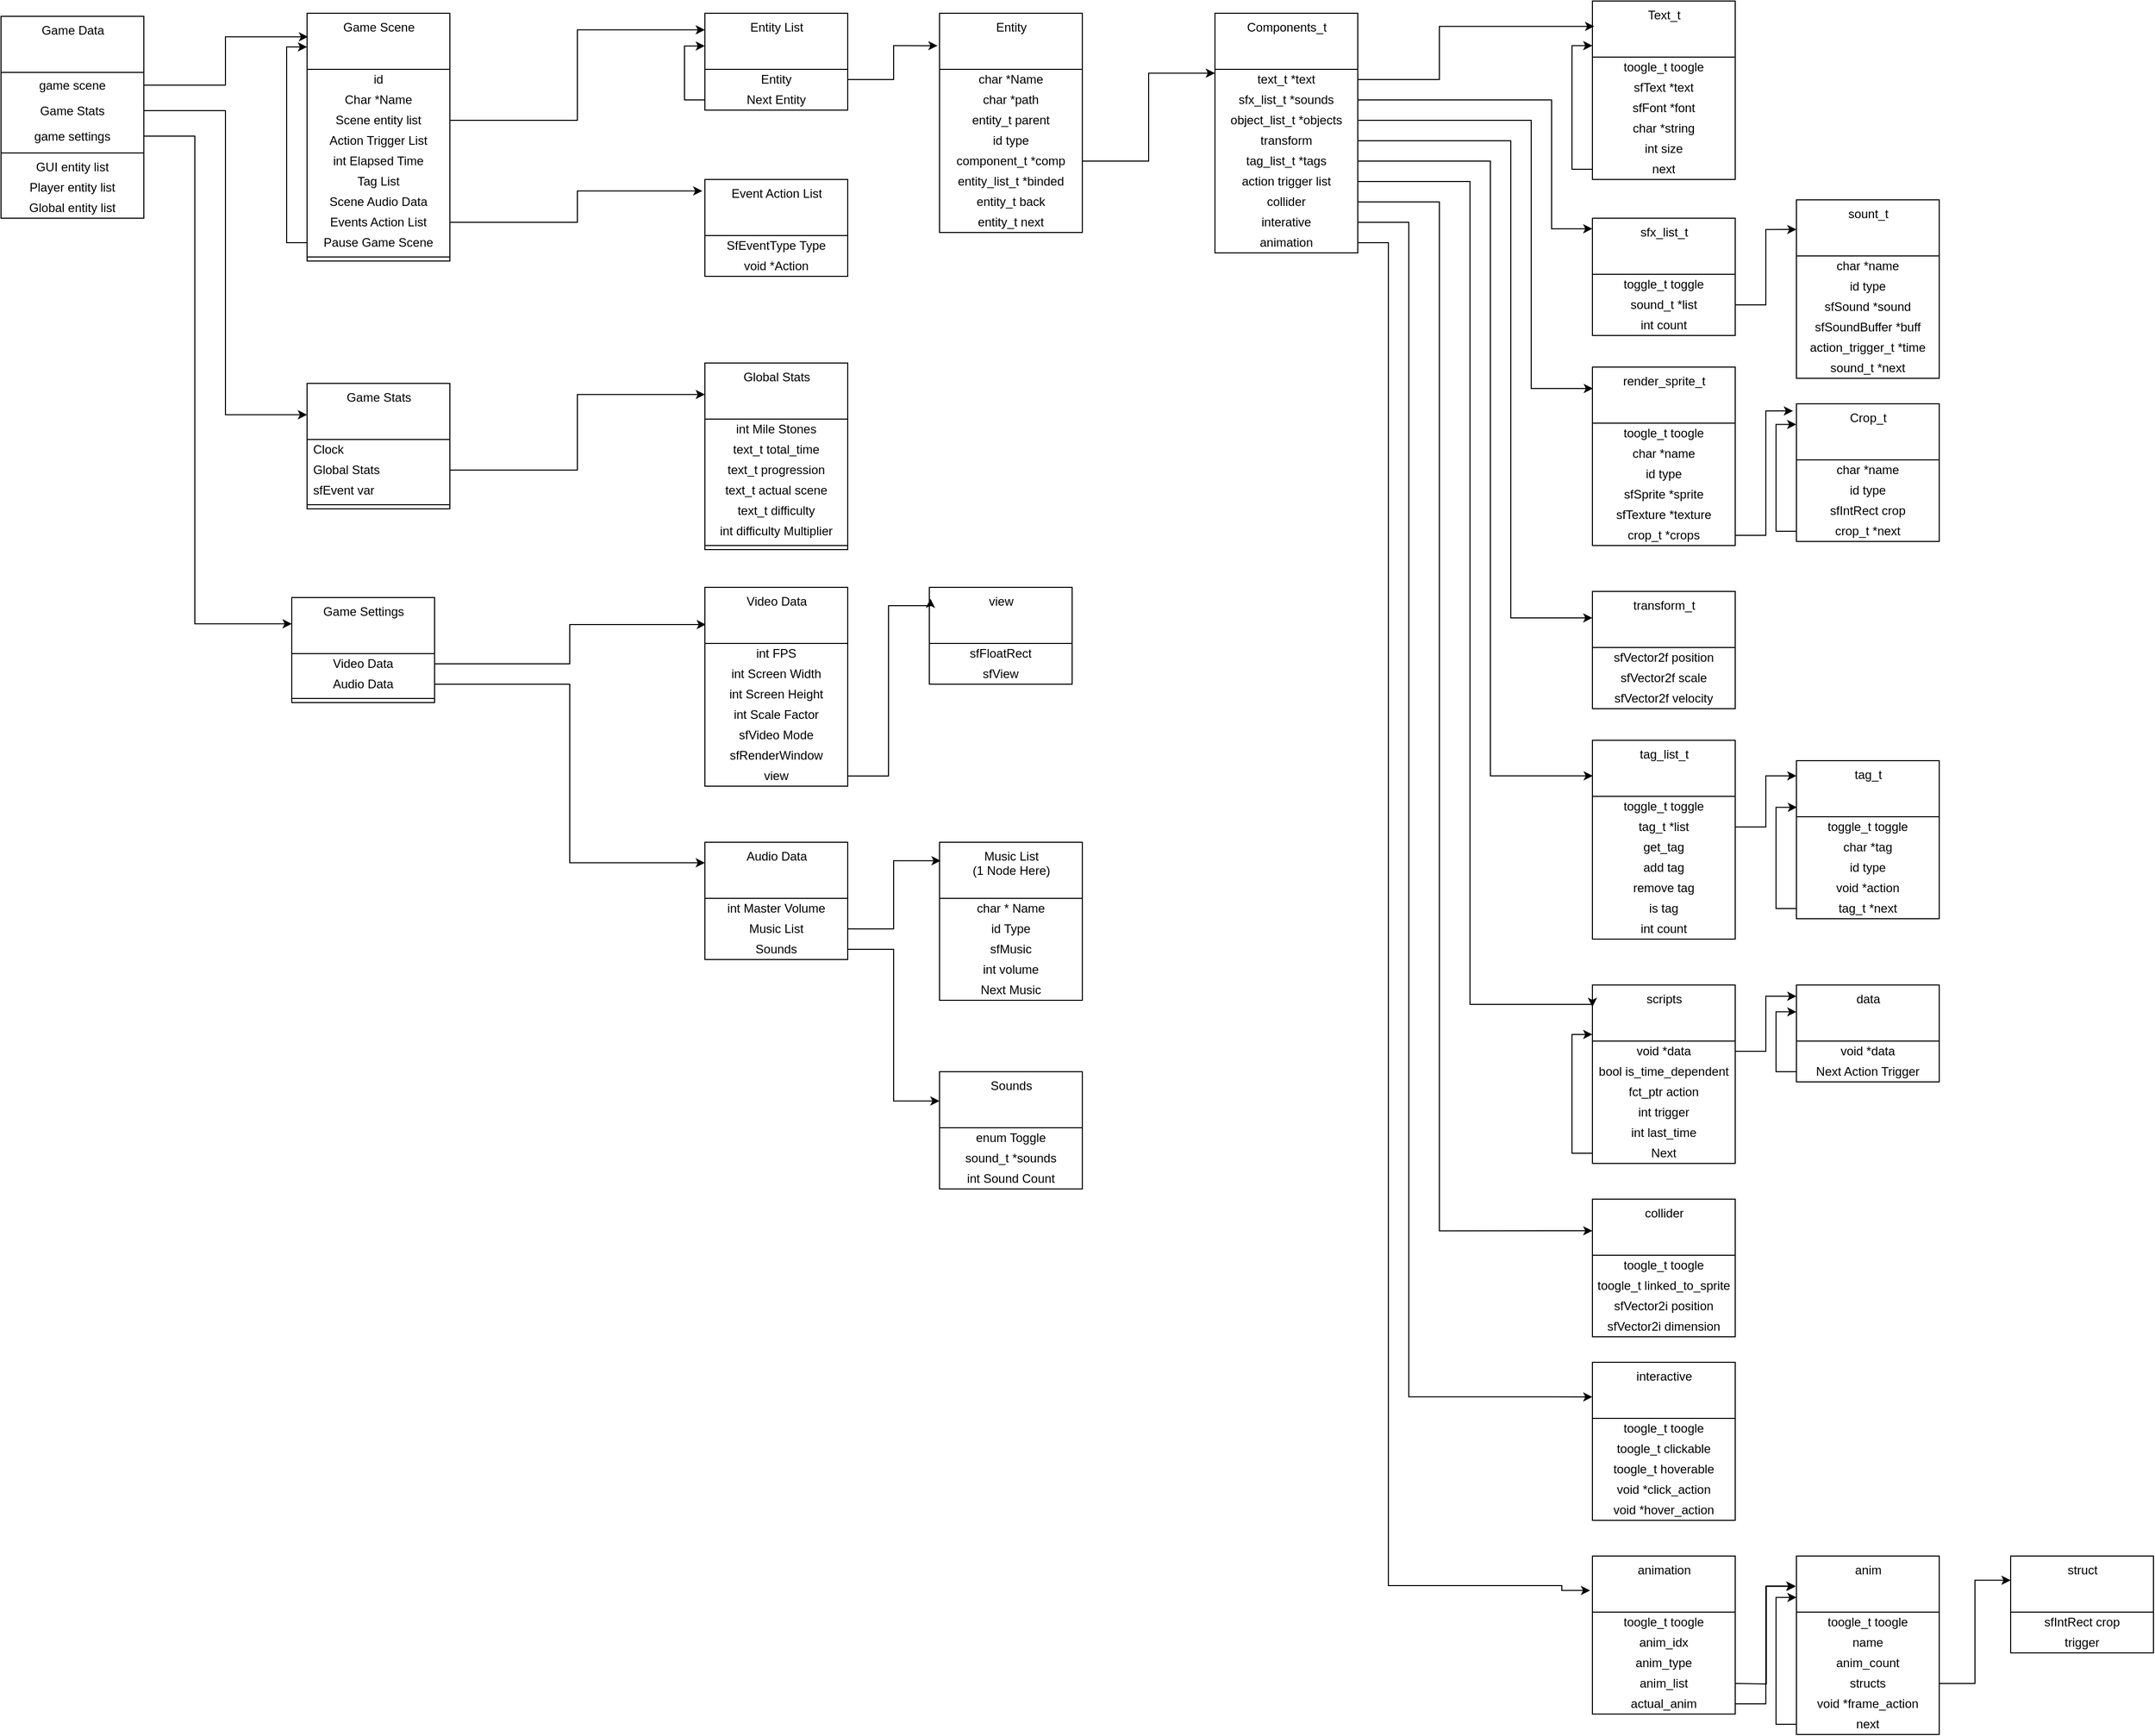 <mxfile version="14.2.7" type="github" pages="5">
  <diagram id="288VJMtTFoMtPkR4BBRp" name="Data structure">
    <mxGraphModel dx="981" dy="1719" grid="1" gridSize="10" guides="1" tooltips="1" connect="1" arrows="1" fold="1" page="1" pageScale="1" pageWidth="850" pageHeight="1100" math="0" shadow="0">
      <root>
        <mxCell id="0" />
        <mxCell id="1" parent="0" />
        <mxCell id="ENczCvl2RCd71qkHRR7Z-1" value="Game Data" style="swimlane;fontStyle=0;align=center;verticalAlign=top;childLayout=stackLayout;horizontal=1;startSize=55;horizontalStack=0;resizeParent=1;resizeParentMax=0;resizeLast=0;collapsible=0;marginBottom=0;html=1;" parent="1" vertex="1">
          <mxGeometry y="-1000" width="140" height="198" as="geometry" />
        </mxCell>
        <mxCell id="ENczCvl2RCd71qkHRR7Z-2" value="&lt;div&gt;game scene&lt;/div&gt;" style="text;html=1;strokeColor=none;fillColor=none;align=center;verticalAlign=middle;spacingLeft=4;spacingRight=4;overflow=hidden;rotatable=0;points=[[0,0.5],[1,0.5]];portConstraint=eastwest;" parent="ENczCvl2RCd71qkHRR7Z-1" vertex="1">
          <mxGeometry y="55" width="140" height="25" as="geometry" />
        </mxCell>
        <mxCell id="ENczCvl2RCd71qkHRR7Z-3" value="Game Stats" style="text;html=1;strokeColor=none;fillColor=none;align=center;verticalAlign=middle;spacingLeft=4;spacingRight=4;overflow=hidden;rotatable=0;points=[[0,0.5],[1,0.5]];portConstraint=eastwest;" parent="ENczCvl2RCd71qkHRR7Z-1" vertex="1">
          <mxGeometry y="80" width="140" height="25" as="geometry" />
        </mxCell>
        <mxCell id="ENczCvl2RCd71qkHRR7Z-4" value="game settings" style="text;html=1;strokeColor=none;fillColor=none;align=center;verticalAlign=middle;spacingLeft=4;spacingRight=4;overflow=hidden;rotatable=0;points=[[0,0.5],[1,0.5]];portConstraint=eastwest;" parent="ENczCvl2RCd71qkHRR7Z-1" vertex="1">
          <mxGeometry y="105" width="140" height="25" as="geometry" />
        </mxCell>
        <mxCell id="ENczCvl2RCd71qkHRR7Z-5" value="" style="line;strokeWidth=1;fillColor=none;align=left;verticalAlign=middle;spacingTop=-1;spacingLeft=3;spacingRight=3;rotatable=0;labelPosition=right;points=[];portConstraint=eastwest;" parent="ENczCvl2RCd71qkHRR7Z-1" vertex="1">
          <mxGeometry y="130" width="140" height="8" as="geometry" />
        </mxCell>
        <mxCell id="ENczCvl2RCd71qkHRR7Z-6" value="GUI entity list" style="text;html=1;strokeColor=none;fillColor=none;align=center;verticalAlign=middle;spacingLeft=4;spacingRight=4;overflow=hidden;rotatable=0;points=[[0,0.5],[1,0.5]];portConstraint=eastwest;" parent="ENczCvl2RCd71qkHRR7Z-1" vertex="1">
          <mxGeometry y="138" width="140" height="20" as="geometry" />
        </mxCell>
        <mxCell id="ENczCvl2RCd71qkHRR7Z-7" value="Player entity list" style="text;html=1;strokeColor=none;fillColor=none;align=center;verticalAlign=middle;spacingLeft=4;spacingRight=4;overflow=hidden;rotatable=0;points=[[0,0.5],[1,0.5]];portConstraint=eastwest;" parent="ENczCvl2RCd71qkHRR7Z-1" vertex="1">
          <mxGeometry y="158" width="140" height="20" as="geometry" />
        </mxCell>
        <mxCell id="ENczCvl2RCd71qkHRR7Z-8" value="Global entity list" style="text;html=1;strokeColor=none;fillColor=none;align=center;verticalAlign=middle;spacingLeft=4;spacingRight=4;overflow=hidden;rotatable=0;points=[[0,0.5],[1,0.5]];portConstraint=eastwest;" parent="ENczCvl2RCd71qkHRR7Z-1" vertex="1">
          <mxGeometry y="178" width="140" height="20" as="geometry" />
        </mxCell>
        <mxCell id="ENczCvl2RCd71qkHRR7Z-9" value="Game Stats" style="swimlane;fontStyle=0;align=center;verticalAlign=top;childLayout=stackLayout;horizontal=1;startSize=55;horizontalStack=0;resizeParent=1;resizeParentMax=0;resizeLast=0;collapsible=0;marginBottom=0;html=1;" parent="1" vertex="1">
          <mxGeometry x="300" y="-640" width="140" height="123" as="geometry" />
        </mxCell>
        <mxCell id="ENczCvl2RCd71qkHRR7Z-10" value="Clock" style="text;html=1;strokeColor=none;fillColor=none;align=left;verticalAlign=middle;spacingLeft=4;spacingRight=4;overflow=hidden;rotatable=0;points=[[0,0.5],[1,0.5]];portConstraint=eastwest;" parent="ENczCvl2RCd71qkHRR7Z-9" vertex="1">
          <mxGeometry y="55" width="140" height="20" as="geometry" />
        </mxCell>
        <mxCell id="ENczCvl2RCd71qkHRR7Z-11" value="Global Stats" style="text;html=1;strokeColor=none;fillColor=none;align=left;verticalAlign=middle;spacingLeft=4;spacingRight=4;overflow=hidden;rotatable=0;points=[[0,0.5],[1,0.5]];portConstraint=eastwest;" parent="ENczCvl2RCd71qkHRR7Z-9" vertex="1">
          <mxGeometry y="75" width="140" height="20" as="geometry" />
        </mxCell>
        <mxCell id="ENczCvl2RCd71qkHRR7Z-12" value="sfEvent var" style="text;html=1;strokeColor=none;fillColor=none;align=left;verticalAlign=middle;spacingLeft=4;spacingRight=4;overflow=hidden;rotatable=0;points=[[0,0.5],[1,0.5]];portConstraint=eastwest;" parent="ENczCvl2RCd71qkHRR7Z-9" vertex="1">
          <mxGeometry y="95" width="140" height="20" as="geometry" />
        </mxCell>
        <mxCell id="ENczCvl2RCd71qkHRR7Z-13" value="" style="line;strokeWidth=1;fillColor=none;align=left;verticalAlign=middle;spacingTop=-1;spacingLeft=3;spacingRight=3;rotatable=0;labelPosition=right;points=[];portConstraint=eastwest;" parent="ENczCvl2RCd71qkHRR7Z-9" vertex="1">
          <mxGeometry y="115" width="140" height="8" as="geometry" />
        </mxCell>
        <mxCell id="ENczCvl2RCd71qkHRR7Z-14" style="edgeStyle=orthogonalEdgeStyle;rounded=0;orthogonalLoop=1;jettySize=auto;html=1;exitX=1;exitY=0.5;exitDx=0;exitDy=0;entryX=0;entryY=0.169;entryDx=0;entryDy=0;entryPerimeter=0;" parent="1" source="ENczCvl2RCd71qkHRR7Z-11" target="ENczCvl2RCd71qkHRR7Z-15" edge="1">
          <mxGeometry relative="1" as="geometry">
            <mxPoint x="220" y="-70" as="targetPoint" />
          </mxGeometry>
        </mxCell>
        <mxCell id="ENczCvl2RCd71qkHRR7Z-15" value="&lt;div&gt;Global Stats&lt;br&gt;&lt;/div&gt;" style="swimlane;fontStyle=0;align=center;verticalAlign=top;childLayout=stackLayout;horizontal=1;startSize=55;horizontalStack=0;resizeParent=1;resizeParentMax=0;resizeLast=0;collapsible=0;marginBottom=0;html=1;" parent="1" vertex="1">
          <mxGeometry x="690" y="-660" width="140" height="183" as="geometry" />
        </mxCell>
        <mxCell id="ENczCvl2RCd71qkHRR7Z-16" value="int Mile Stones" style="text;html=1;strokeColor=none;fillColor=none;align=center;verticalAlign=middle;spacingLeft=4;spacingRight=4;overflow=hidden;rotatable=0;points=[[0,0.5],[1,0.5]];portConstraint=eastwest;" parent="ENczCvl2RCd71qkHRR7Z-15" vertex="1">
          <mxGeometry y="55" width="140" height="20" as="geometry" />
        </mxCell>
        <mxCell id="ENczCvl2RCd71qkHRR7Z-17" value="text_t total_time" style="text;html=1;strokeColor=none;fillColor=none;align=center;verticalAlign=middle;spacingLeft=4;spacingRight=4;overflow=hidden;rotatable=0;points=[[0,0.5],[1,0.5]];portConstraint=eastwest;" parent="ENczCvl2RCd71qkHRR7Z-15" vertex="1">
          <mxGeometry y="75" width="140" height="20" as="geometry" />
        </mxCell>
        <mxCell id="ENczCvl2RCd71qkHRR7Z-18" value="text_t progression" style="text;html=1;strokeColor=none;fillColor=none;align=center;verticalAlign=middle;spacingLeft=4;spacingRight=4;overflow=hidden;rotatable=0;points=[[0,0.5],[1,0.5]];portConstraint=eastwest;" parent="ENczCvl2RCd71qkHRR7Z-15" vertex="1">
          <mxGeometry y="95" width="140" height="20" as="geometry" />
        </mxCell>
        <mxCell id="ENczCvl2RCd71qkHRR7Z-19" value="text_t actual scene" style="text;html=1;strokeColor=none;fillColor=none;align=center;verticalAlign=middle;spacingLeft=4;spacingRight=4;overflow=hidden;rotatable=0;points=[[0,0.5],[1,0.5]];portConstraint=eastwest;" parent="ENczCvl2RCd71qkHRR7Z-15" vertex="1">
          <mxGeometry y="115" width="140" height="20" as="geometry" />
        </mxCell>
        <mxCell id="ENczCvl2RCd71qkHRR7Z-20" value="text_t difficulty" style="text;html=1;strokeColor=none;fillColor=none;align=center;verticalAlign=middle;spacingLeft=4;spacingRight=4;overflow=hidden;rotatable=0;points=[[0,0.5],[1,0.5]];portConstraint=eastwest;" parent="ENczCvl2RCd71qkHRR7Z-15" vertex="1">
          <mxGeometry y="135" width="140" height="20" as="geometry" />
        </mxCell>
        <mxCell id="ENczCvl2RCd71qkHRR7Z-21" value="int difficulty Multiplier" style="text;html=1;strokeColor=none;fillColor=none;align=center;verticalAlign=middle;spacingLeft=4;spacingRight=4;overflow=hidden;rotatable=0;points=[[0,0.5],[1,0.5]];portConstraint=eastwest;" parent="ENczCvl2RCd71qkHRR7Z-15" vertex="1">
          <mxGeometry y="155" width="140" height="20" as="geometry" />
        </mxCell>
        <mxCell id="ENczCvl2RCd71qkHRR7Z-22" value="" style="line;strokeWidth=1;fillColor=none;align=left;verticalAlign=middle;spacingTop=-1;spacingLeft=3;spacingRight=3;rotatable=0;labelPosition=right;points=[];portConstraint=eastwest;" parent="ENczCvl2RCd71qkHRR7Z-15" vertex="1">
          <mxGeometry y="175" width="140" height="8" as="geometry" />
        </mxCell>
        <mxCell id="ENczCvl2RCd71qkHRR7Z-23" value="Game Settings" style="swimlane;fontStyle=0;align=center;verticalAlign=top;childLayout=stackLayout;horizontal=1;startSize=55;horizontalStack=0;resizeParent=1;resizeParentMax=0;resizeLast=0;collapsible=0;marginBottom=0;html=1;" parent="1" vertex="1">
          <mxGeometry x="285" y="-430" width="140" height="103" as="geometry" />
        </mxCell>
        <mxCell id="ENczCvl2RCd71qkHRR7Z-24" value="Video Data" style="text;html=1;strokeColor=none;fillColor=none;align=center;verticalAlign=middle;spacingLeft=4;spacingRight=4;overflow=hidden;rotatable=0;points=[[0,0.5],[1,0.5]];portConstraint=eastwest;" parent="ENczCvl2RCd71qkHRR7Z-23" vertex="1">
          <mxGeometry y="55" width="140" height="20" as="geometry" />
        </mxCell>
        <mxCell id="ENczCvl2RCd71qkHRR7Z-25" value="Audio Data" style="text;html=1;strokeColor=none;fillColor=none;align=center;verticalAlign=middle;spacingLeft=4;spacingRight=4;overflow=hidden;rotatable=0;points=[[0,0.5],[1,0.5]];portConstraint=eastwest;" parent="ENczCvl2RCd71qkHRR7Z-23" vertex="1">
          <mxGeometry y="75" width="140" height="20" as="geometry" />
        </mxCell>
        <mxCell id="ENczCvl2RCd71qkHRR7Z-26" value="" style="line;strokeWidth=1;fillColor=none;align=left;verticalAlign=middle;spacingTop=-1;spacingLeft=3;spacingRight=3;rotatable=0;labelPosition=right;points=[];portConstraint=eastwest;" parent="ENczCvl2RCd71qkHRR7Z-23" vertex="1">
          <mxGeometry y="95" width="140" height="8" as="geometry" />
        </mxCell>
        <mxCell id="ENczCvl2RCd71qkHRR7Z-27" style="edgeStyle=orthogonalEdgeStyle;rounded=0;orthogonalLoop=1;jettySize=auto;html=1;exitX=1;exitY=0.5;exitDx=0;exitDy=0;entryX=0;entryY=0.25;entryDx=0;entryDy=0;" parent="1" source="ENczCvl2RCd71qkHRR7Z-4" target="ENczCvl2RCd71qkHRR7Z-23" edge="1">
          <mxGeometry relative="1" as="geometry">
            <Array as="points">
              <mxPoint x="190" y="-882" />
              <mxPoint x="190" y="-404" />
            </Array>
          </mxGeometry>
        </mxCell>
        <mxCell id="ENczCvl2RCd71qkHRR7Z-28" value="Game Scene" style="swimlane;fontStyle=0;align=center;verticalAlign=top;childLayout=stackLayout;horizontal=1;startSize=55;horizontalStack=0;resizeParent=1;resizeParentMax=0;resizeLast=0;collapsible=0;marginBottom=0;html=1;" parent="1" vertex="1">
          <mxGeometry x="300" y="-1003" width="140" height="243" as="geometry" />
        </mxCell>
        <mxCell id="ENczCvl2RCd71qkHRR7Z-29" value="id" style="text;html=1;strokeColor=none;fillColor=none;align=center;verticalAlign=middle;spacingLeft=4;spacingRight=4;overflow=hidden;rotatable=0;points=[[0,0.5],[1,0.5]];portConstraint=eastwest;" parent="ENczCvl2RCd71qkHRR7Z-28" vertex="1">
          <mxGeometry y="55" width="140" height="20" as="geometry" />
        </mxCell>
        <mxCell id="ENczCvl2RCd71qkHRR7Z-30" value="Char *Name" style="text;html=1;strokeColor=none;fillColor=none;align=center;verticalAlign=middle;spacingLeft=4;spacingRight=4;overflow=hidden;rotatable=0;points=[[0,0.5],[1,0.5]];portConstraint=eastwest;" parent="ENczCvl2RCd71qkHRR7Z-28" vertex="1">
          <mxGeometry y="75" width="140" height="20" as="geometry" />
        </mxCell>
        <mxCell id="ENczCvl2RCd71qkHRR7Z-31" value="Scene entity list" style="text;html=1;strokeColor=none;fillColor=none;align=center;verticalAlign=middle;spacingLeft=4;spacingRight=4;overflow=hidden;rotatable=0;points=[[0,0.5],[1,0.5]];portConstraint=eastwest;" parent="ENczCvl2RCd71qkHRR7Z-28" vertex="1">
          <mxGeometry y="95" width="140" height="20" as="geometry" />
        </mxCell>
        <mxCell id="ENczCvl2RCd71qkHRR7Z-32" value="Action Trigger List" style="text;html=1;strokeColor=none;fillColor=none;align=center;verticalAlign=middle;spacingLeft=4;spacingRight=4;overflow=hidden;rotatable=0;points=[[0,0.5],[1,0.5]];portConstraint=eastwest;" parent="ENczCvl2RCd71qkHRR7Z-28" vertex="1">
          <mxGeometry y="115" width="140" height="20" as="geometry" />
        </mxCell>
        <mxCell id="ENczCvl2RCd71qkHRR7Z-33" value="int Elapsed Time" style="text;html=1;strokeColor=none;fillColor=none;align=center;verticalAlign=middle;spacingLeft=4;spacingRight=4;overflow=hidden;rotatable=0;points=[[0,0.5],[1,0.5]];portConstraint=eastwest;" parent="ENczCvl2RCd71qkHRR7Z-28" vertex="1">
          <mxGeometry y="135" width="140" height="20" as="geometry" />
        </mxCell>
        <mxCell id="ENczCvl2RCd71qkHRR7Z-34" value="Tag List" style="text;html=1;strokeColor=none;fillColor=none;align=center;verticalAlign=middle;spacingLeft=4;spacingRight=4;overflow=hidden;rotatable=0;points=[[0,0.5],[1,0.5]];portConstraint=eastwest;" parent="ENczCvl2RCd71qkHRR7Z-28" vertex="1">
          <mxGeometry y="155" width="140" height="20" as="geometry" />
        </mxCell>
        <mxCell id="ENczCvl2RCd71qkHRR7Z-35" value="Scene Audio Data" style="text;html=1;strokeColor=none;fillColor=none;align=center;verticalAlign=middle;spacingLeft=4;spacingRight=4;overflow=hidden;rotatable=0;points=[[0,0.5],[1,0.5]];portConstraint=eastwest;" parent="ENczCvl2RCd71qkHRR7Z-28" vertex="1">
          <mxGeometry y="175" width="140" height="20" as="geometry" />
        </mxCell>
        <mxCell id="ENczCvl2RCd71qkHRR7Z-36" value="Events Action List" style="text;html=1;strokeColor=none;fillColor=none;align=center;verticalAlign=middle;spacingLeft=4;spacingRight=4;overflow=hidden;rotatable=0;points=[[0,0.5],[1,0.5]];portConstraint=eastwest;" parent="ENczCvl2RCd71qkHRR7Z-28" vertex="1">
          <mxGeometry y="195" width="140" height="20" as="geometry" />
        </mxCell>
        <mxCell id="ENczCvl2RCd71qkHRR7Z-37" value="Pause Game Scene" style="text;html=1;strokeColor=none;fillColor=none;align=center;verticalAlign=middle;spacingLeft=4;spacingRight=4;overflow=hidden;rotatable=0;points=[[0,0.5],[1,0.5]];portConstraint=eastwest;" parent="ENczCvl2RCd71qkHRR7Z-28" vertex="1">
          <mxGeometry y="215" width="140" height="20" as="geometry" />
        </mxCell>
        <mxCell id="ENczCvl2RCd71qkHRR7Z-38" value="" style="line;strokeWidth=1;fillColor=none;align=left;verticalAlign=middle;spacingTop=-1;spacingLeft=3;spacingRight=3;rotatable=0;labelPosition=right;points=[];portConstraint=eastwest;" parent="ENczCvl2RCd71qkHRR7Z-28" vertex="1">
          <mxGeometry y="235" width="140" height="8" as="geometry" />
        </mxCell>
        <mxCell id="ENczCvl2RCd71qkHRR7Z-39" style="edgeStyle=orthogonalEdgeStyle;rounded=0;orthogonalLoop=1;jettySize=auto;html=1;entryX=0;entryY=0.136;entryDx=0;entryDy=0;entryPerimeter=0;" parent="ENczCvl2RCd71qkHRR7Z-28" source="ENczCvl2RCd71qkHRR7Z-37" target="ENczCvl2RCd71qkHRR7Z-28" edge="1">
          <mxGeometry relative="1" as="geometry">
            <mxPoint x="-40" y="225" as="targetPoint" />
          </mxGeometry>
        </mxCell>
        <mxCell id="ENczCvl2RCd71qkHRR7Z-40" style="edgeStyle=orthogonalEdgeStyle;rounded=0;orthogonalLoop=1;jettySize=auto;html=1;entryX=0;entryY=0.25;entryDx=0;entryDy=0;" parent="1" source="ENczCvl2RCd71qkHRR7Z-3" target="ENczCvl2RCd71qkHRR7Z-9" edge="1">
          <mxGeometry relative="1" as="geometry">
            <mxPoint x="-10" y="-900" as="sourcePoint" />
          </mxGeometry>
        </mxCell>
        <mxCell id="ENczCvl2RCd71qkHRR7Z-41" style="edgeStyle=orthogonalEdgeStyle;rounded=0;orthogonalLoop=1;jettySize=auto;html=1;exitX=1;exitY=0.5;exitDx=0;exitDy=0;entryX=0.007;entryY=0.095;entryDx=0;entryDy=0;entryPerimeter=0;" parent="1" source="ENczCvl2RCd71qkHRR7Z-2" target="ENczCvl2RCd71qkHRR7Z-28" edge="1">
          <mxGeometry relative="1" as="geometry" />
        </mxCell>
        <mxCell id="ENczCvl2RCd71qkHRR7Z-48" value="Audio Data" style="swimlane;fontStyle=0;align=center;verticalAlign=top;childLayout=stackLayout;horizontal=1;startSize=55;horizontalStack=0;resizeParent=1;resizeParentMax=0;resizeLast=0;collapsible=0;marginBottom=0;html=1;" parent="1" vertex="1">
          <mxGeometry x="690" y="-190" width="140" height="115" as="geometry" />
        </mxCell>
        <mxCell id="ENczCvl2RCd71qkHRR7Z-49" value="int Master Volume" style="text;html=1;strokeColor=none;fillColor=none;align=center;verticalAlign=middle;spacingLeft=4;spacingRight=4;overflow=hidden;rotatable=0;points=[[0,0.5],[1,0.5]];portConstraint=eastwest;" parent="ENczCvl2RCd71qkHRR7Z-48" vertex="1">
          <mxGeometry y="55" width="140" height="20" as="geometry" />
        </mxCell>
        <mxCell id="ENczCvl2RCd71qkHRR7Z-50" value="Music List" style="text;html=1;strokeColor=none;fillColor=none;align=center;verticalAlign=middle;spacingLeft=4;spacingRight=4;overflow=hidden;rotatable=0;points=[[0,0.5],[1,0.5]];portConstraint=eastwest;" parent="ENczCvl2RCd71qkHRR7Z-48" vertex="1">
          <mxGeometry y="75" width="140" height="20" as="geometry" />
        </mxCell>
        <mxCell id="ENczCvl2RCd71qkHRR7Z-51" value="Sounds" style="text;html=1;strokeColor=none;fillColor=none;align=center;verticalAlign=middle;spacingLeft=4;spacingRight=4;overflow=hidden;rotatable=0;points=[[0,0.5],[1,0.5]];portConstraint=eastwest;" parent="ENczCvl2RCd71qkHRR7Z-48" vertex="1">
          <mxGeometry y="95" width="140" height="20" as="geometry" />
        </mxCell>
        <mxCell id="ENczCvl2RCd71qkHRR7Z-52" style="edgeStyle=orthogonalEdgeStyle;rounded=0;orthogonalLoop=1;jettySize=auto;html=1;exitX=1;exitY=0.5;exitDx=0;exitDy=0;entryX=0.007;entryY=0.187;entryDx=0;entryDy=0;entryPerimeter=0;" parent="1" source="ENczCvl2RCd71qkHRR7Z-24" target="ENczCvl2RCd71qkHRR7Z-42" edge="1">
          <mxGeometry relative="1" as="geometry" />
        </mxCell>
        <mxCell id="ENczCvl2RCd71qkHRR7Z-53" style="edgeStyle=orthogonalEdgeStyle;rounded=0;orthogonalLoop=1;jettySize=auto;html=1;exitX=1;exitY=0.5;exitDx=0;exitDy=0;entryX=0;entryY=0.175;entryDx=0;entryDy=0;entryPerimeter=0;" parent="1" source="ENczCvl2RCd71qkHRR7Z-25" target="ENczCvl2RCd71qkHRR7Z-48" edge="1">
          <mxGeometry relative="1" as="geometry" />
        </mxCell>
        <mxCell id="ENczCvl2RCd71qkHRR7Z-54" value="&lt;div&gt;Music List&lt;/div&gt;&lt;div&gt;(1 Node Here)&lt;br&gt;&lt;/div&gt;" style="swimlane;fontStyle=0;align=center;verticalAlign=top;childLayout=stackLayout;horizontal=1;startSize=55;horizontalStack=0;resizeParent=1;resizeParentMax=0;resizeLast=0;collapsible=0;marginBottom=0;html=1;" parent="1" vertex="1">
          <mxGeometry x="920" y="-190" width="140" height="155" as="geometry" />
        </mxCell>
        <mxCell id="ENczCvl2RCd71qkHRR7Z-55" value="char * Name" style="text;html=1;strokeColor=none;fillColor=none;align=center;verticalAlign=middle;spacingLeft=4;spacingRight=4;overflow=hidden;rotatable=0;points=[[0,0.5],[1,0.5]];portConstraint=eastwest;" parent="ENczCvl2RCd71qkHRR7Z-54" vertex="1">
          <mxGeometry y="55" width="140" height="20" as="geometry" />
        </mxCell>
        <mxCell id="ENczCvl2RCd71qkHRR7Z-56" value="id Type" style="text;html=1;strokeColor=none;fillColor=none;align=center;verticalAlign=middle;spacingLeft=4;spacingRight=4;overflow=hidden;rotatable=0;points=[[0,0.5],[1,0.5]];portConstraint=eastwest;" parent="ENczCvl2RCd71qkHRR7Z-54" vertex="1">
          <mxGeometry y="75" width="140" height="20" as="geometry" />
        </mxCell>
        <mxCell id="ENczCvl2RCd71qkHRR7Z-57" value="sfMusic" style="text;html=1;strokeColor=none;fillColor=none;align=center;verticalAlign=middle;spacingLeft=4;spacingRight=4;overflow=hidden;rotatable=0;points=[[0,0.5],[1,0.5]];portConstraint=eastwest;" parent="ENczCvl2RCd71qkHRR7Z-54" vertex="1">
          <mxGeometry y="95" width="140" height="20" as="geometry" />
        </mxCell>
        <mxCell id="ENczCvl2RCd71qkHRR7Z-58" value="int volume" style="text;html=1;strokeColor=none;fillColor=none;align=center;verticalAlign=middle;spacingLeft=4;spacingRight=4;overflow=hidden;rotatable=0;points=[[0,0.5],[1,0.5]];portConstraint=eastwest;" parent="ENczCvl2RCd71qkHRR7Z-54" vertex="1">
          <mxGeometry y="115" width="140" height="20" as="geometry" />
        </mxCell>
        <mxCell id="ENczCvl2RCd71qkHRR7Z-59" value="Next Music" style="text;html=1;strokeColor=none;fillColor=none;align=center;verticalAlign=middle;spacingLeft=4;spacingRight=4;overflow=hidden;rotatable=0;points=[[0,0.5],[1,0.5]];portConstraint=eastwest;" parent="ENczCvl2RCd71qkHRR7Z-54" vertex="1">
          <mxGeometry y="135" width="140" height="20" as="geometry" />
        </mxCell>
        <mxCell id="ENczCvl2RCd71qkHRR7Z-61" style="edgeStyle=orthogonalEdgeStyle;rounded=0;orthogonalLoop=1;jettySize=auto;html=1;exitX=1;exitY=0.5;exitDx=0;exitDy=0;entryX=0.008;entryY=0.117;entryDx=0;entryDy=0;entryPerimeter=0;" parent="1" source="ENczCvl2RCd71qkHRR7Z-50" target="ENczCvl2RCd71qkHRR7Z-54" edge="1">
          <mxGeometry relative="1" as="geometry" />
        </mxCell>
        <mxCell id="ENczCvl2RCd71qkHRR7Z-62" value="Sounds" style="swimlane;fontStyle=0;align=center;verticalAlign=top;childLayout=stackLayout;horizontal=1;startSize=55;horizontalStack=0;resizeParent=1;resizeParentMax=0;resizeLast=0;collapsible=0;marginBottom=0;html=1;" parent="1" vertex="1">
          <mxGeometry x="920" y="35" width="140" height="115" as="geometry" />
        </mxCell>
        <mxCell id="ENczCvl2RCd71qkHRR7Z-63" value="enum Toggle" style="text;html=1;strokeColor=none;fillColor=none;align=center;verticalAlign=middle;spacingLeft=4;spacingRight=4;overflow=hidden;rotatable=0;points=[[0,0.5],[1,0.5]];portConstraint=eastwest;" parent="ENczCvl2RCd71qkHRR7Z-62" vertex="1">
          <mxGeometry y="55" width="140" height="20" as="geometry" />
        </mxCell>
        <mxCell id="ENczCvl2RCd71qkHRR7Z-64" value="sound_t *sounds" style="text;html=1;strokeColor=none;fillColor=none;align=center;verticalAlign=middle;spacingLeft=4;spacingRight=4;overflow=hidden;rotatable=0;points=[[0,0.5],[1,0.5]];portConstraint=eastwest;" parent="ENczCvl2RCd71qkHRR7Z-62" vertex="1">
          <mxGeometry y="75" width="140" height="20" as="geometry" />
        </mxCell>
        <mxCell id="ENczCvl2RCd71qkHRR7Z-65" value="int Sound Count" style="text;html=1;strokeColor=none;fillColor=none;align=center;verticalAlign=middle;spacingLeft=4;spacingRight=4;overflow=hidden;rotatable=0;points=[[0,0.5],[1,0.5]];portConstraint=eastwest;" parent="ENczCvl2RCd71qkHRR7Z-62" vertex="1">
          <mxGeometry y="95" width="140" height="20" as="geometry" />
        </mxCell>
        <mxCell id="ENczCvl2RCd71qkHRR7Z-66" style="edgeStyle=orthogonalEdgeStyle;rounded=0;orthogonalLoop=1;jettySize=auto;html=1;exitX=1;exitY=0.5;exitDx=0;exitDy=0;entryX=0;entryY=0.25;entryDx=0;entryDy=0;" parent="1" source="ENczCvl2RCd71qkHRR7Z-51" target="ENczCvl2RCd71qkHRR7Z-62" edge="1">
          <mxGeometry relative="1" as="geometry" />
        </mxCell>
        <mxCell id="ENczCvl2RCd71qkHRR7Z-67" value="scripts" style="swimlane;fontStyle=0;align=center;verticalAlign=top;childLayout=stackLayout;horizontal=1;startSize=55;horizontalStack=0;resizeParent=1;resizeParentMax=0;resizeLast=0;collapsible=0;marginBottom=0;html=1;" parent="1" vertex="1">
          <mxGeometry x="1560" y="-50" width="140" height="175" as="geometry" />
        </mxCell>
        <mxCell id="ENczCvl2RCd71qkHRR7Z-69" value="void *data" style="text;html=1;strokeColor=none;fillColor=none;align=center;verticalAlign=middle;spacingLeft=4;spacingRight=4;overflow=hidden;rotatable=0;points=[[0,0.5],[1,0.5]];portConstraint=eastwest;" parent="ENczCvl2RCd71qkHRR7Z-67" vertex="1">
          <mxGeometry y="55" width="140" height="20" as="geometry" />
        </mxCell>
        <mxCell id="6xFeGSdGHfi5s4vFCLi4-53" value="bool is_time_dependent" style="text;html=1;strokeColor=none;fillColor=none;align=center;verticalAlign=middle;spacingLeft=4;spacingRight=4;overflow=hidden;rotatable=0;points=[[0,0.5],[1,0.5]];portConstraint=eastwest;" vertex="1" parent="ENczCvl2RCd71qkHRR7Z-67">
          <mxGeometry y="75" width="140" height="20" as="geometry" />
        </mxCell>
        <mxCell id="ENczCvl2RCd71qkHRR7Z-70" value="fct_ptr action" style="text;html=1;strokeColor=none;fillColor=none;align=center;verticalAlign=middle;spacingLeft=4;spacingRight=4;overflow=hidden;rotatable=0;points=[[0,0.5],[1,0.5]];portConstraint=eastwest;" parent="ENczCvl2RCd71qkHRR7Z-67" vertex="1">
          <mxGeometry y="95" width="140" height="20" as="geometry" />
        </mxCell>
        <mxCell id="6xFeGSdGHfi5s4vFCLi4-51" value="&lt;div&gt;int trigger&lt;/div&gt;" style="text;html=1;strokeColor=none;fillColor=none;align=center;verticalAlign=middle;spacingLeft=4;spacingRight=4;overflow=hidden;rotatable=0;points=[[0,0.5],[1,0.5]];portConstraint=eastwest;" vertex="1" parent="ENczCvl2RCd71qkHRR7Z-67">
          <mxGeometry y="115" width="140" height="20" as="geometry" />
        </mxCell>
        <mxCell id="ENczCvl2RCd71qkHRR7Z-72" style="edgeStyle=orthogonalEdgeStyle;rounded=0;orthogonalLoop=1;jettySize=auto;html=1;exitX=0;exitY=0.5;exitDx=0;exitDy=0;entryX=0;entryY=0.277;entryDx=0;entryDy=0;entryPerimeter=0;" parent="ENczCvl2RCd71qkHRR7Z-67" source="ENczCvl2RCd71qkHRR7Z-73" target="ENczCvl2RCd71qkHRR7Z-67" edge="1">
          <mxGeometry relative="1" as="geometry" />
        </mxCell>
        <mxCell id="6xFeGSdGHfi5s4vFCLi4-52" value="int last_time" style="text;html=1;strokeColor=none;fillColor=none;align=center;verticalAlign=middle;spacingLeft=4;spacingRight=4;overflow=hidden;rotatable=0;points=[[0,0.5],[1,0.5]];portConstraint=eastwest;" vertex="1" parent="ENczCvl2RCd71qkHRR7Z-67">
          <mxGeometry y="135" width="140" height="20" as="geometry" />
        </mxCell>
        <mxCell id="ENczCvl2RCd71qkHRR7Z-73" value="Next" style="text;html=1;strokeColor=none;fillColor=none;align=center;verticalAlign=middle;spacingLeft=4;spacingRight=4;overflow=hidden;rotatable=0;points=[[0,0.5],[1,0.5]];portConstraint=eastwest;" parent="ENczCvl2RCd71qkHRR7Z-67" vertex="1">
          <mxGeometry y="155" width="140" height="20" as="geometry" />
        </mxCell>
        <mxCell id="ENczCvl2RCd71qkHRR7Z-74" value="Entity List" style="swimlane;fontStyle=0;align=center;verticalAlign=top;childLayout=stackLayout;horizontal=1;startSize=55;horizontalStack=0;resizeParent=1;resizeParentMax=0;resizeLast=0;collapsible=0;marginBottom=0;html=1;" parent="1" vertex="1">
          <mxGeometry x="690" y="-1003" width="140" height="95" as="geometry" />
        </mxCell>
        <mxCell id="ENczCvl2RCd71qkHRR7Z-75" value="Entity" style="text;html=1;strokeColor=none;fillColor=none;align=center;verticalAlign=middle;spacingLeft=4;spacingRight=4;overflow=hidden;rotatable=0;points=[[0,0.5],[1,0.5]];portConstraint=eastwest;" parent="ENczCvl2RCd71qkHRR7Z-74" vertex="1">
          <mxGeometry y="55" width="140" height="20" as="geometry" />
        </mxCell>
        <mxCell id="ENczCvl2RCd71qkHRR7Z-76" style="edgeStyle=orthogonalEdgeStyle;rounded=0;orthogonalLoop=1;jettySize=auto;html=1;exitX=0;exitY=0.5;exitDx=0;exitDy=0;entryX=0;entryY=0.338;entryDx=0;entryDy=0;entryPerimeter=0;" parent="ENczCvl2RCd71qkHRR7Z-74" source="ENczCvl2RCd71qkHRR7Z-77" target="ENczCvl2RCd71qkHRR7Z-74" edge="1">
          <mxGeometry relative="1" as="geometry" />
        </mxCell>
        <mxCell id="ENczCvl2RCd71qkHRR7Z-77" value="Next Entity" style="text;html=1;strokeColor=none;fillColor=none;align=center;verticalAlign=middle;spacingLeft=4;spacingRight=4;overflow=hidden;rotatable=0;points=[[0,0.5],[1,0.5]];portConstraint=eastwest;" parent="ENczCvl2RCd71qkHRR7Z-74" vertex="1">
          <mxGeometry y="75" width="140" height="20" as="geometry" />
        </mxCell>
        <mxCell id="ENczCvl2RCd71qkHRR7Z-78" style="edgeStyle=orthogonalEdgeStyle;rounded=0;orthogonalLoop=1;jettySize=auto;html=1;exitX=1;exitY=0.5;exitDx=0;exitDy=0;entryX=0;entryY=0.171;entryDx=0;entryDy=0;entryPerimeter=0;" parent="1" source="ENczCvl2RCd71qkHRR7Z-31" target="ENczCvl2RCd71qkHRR7Z-74" edge="1">
          <mxGeometry relative="1" as="geometry" />
        </mxCell>
        <mxCell id="ENczCvl2RCd71qkHRR7Z-79" value="Event Action List" style="swimlane;fontStyle=0;align=center;verticalAlign=top;childLayout=stackLayout;horizontal=1;startSize=55;horizontalStack=0;resizeParent=1;resizeParentMax=0;resizeLast=0;collapsible=0;marginBottom=0;html=1;" parent="1" vertex="1">
          <mxGeometry x="690" y="-840" width="140" height="95" as="geometry" />
        </mxCell>
        <mxCell id="ENczCvl2RCd71qkHRR7Z-80" value="SfEventType Type" style="text;html=1;strokeColor=none;fillColor=none;align=center;verticalAlign=middle;spacingLeft=4;spacingRight=4;overflow=hidden;rotatable=0;points=[[0,0.5],[1,0.5]];portConstraint=eastwest;" parent="ENczCvl2RCd71qkHRR7Z-79" vertex="1">
          <mxGeometry y="55" width="140" height="20" as="geometry" />
        </mxCell>
        <mxCell id="ENczCvl2RCd71qkHRR7Z-81" value="void *Action" style="text;html=1;strokeColor=none;fillColor=none;align=center;verticalAlign=middle;spacingLeft=4;spacingRight=4;overflow=hidden;rotatable=0;points=[[0,0.5],[1,0.5]];portConstraint=eastwest;" parent="ENczCvl2RCd71qkHRR7Z-79" vertex="1">
          <mxGeometry y="75" width="140" height="20" as="geometry" />
        </mxCell>
        <mxCell id="ENczCvl2RCd71qkHRR7Z-85" value="Entity" style="swimlane;fontStyle=0;align=center;verticalAlign=top;childLayout=stackLayout;horizontal=1;startSize=55;horizontalStack=0;resizeParent=1;resizeParentMax=0;resizeLast=0;collapsible=0;marginBottom=0;html=1;" parent="1" vertex="1">
          <mxGeometry x="920" y="-1003" width="140" height="215" as="geometry" />
        </mxCell>
        <mxCell id="ENczCvl2RCd71qkHRR7Z-86" value="char *Name" style="text;html=1;strokeColor=none;fillColor=none;align=center;verticalAlign=middle;spacingLeft=4;spacingRight=4;overflow=hidden;rotatable=0;points=[[0,0.5],[1,0.5]];portConstraint=eastwest;" parent="ENczCvl2RCd71qkHRR7Z-85" vertex="1">
          <mxGeometry y="55" width="140" height="20" as="geometry" />
        </mxCell>
        <mxCell id="6xFeGSdGHfi5s4vFCLi4-1" value="char *path" style="text;html=1;strokeColor=none;fillColor=none;align=center;verticalAlign=middle;spacingLeft=4;spacingRight=4;overflow=hidden;rotatable=0;points=[[0,0.5],[1,0.5]];portConstraint=eastwest;" vertex="1" parent="ENczCvl2RCd71qkHRR7Z-85">
          <mxGeometry y="75" width="140" height="20" as="geometry" />
        </mxCell>
        <mxCell id="6xFeGSdGHfi5s4vFCLi4-2" value="entity_t parent" style="text;html=1;strokeColor=none;fillColor=none;align=center;verticalAlign=middle;spacingLeft=4;spacingRight=4;overflow=hidden;rotatable=0;points=[[0,0.5],[1,0.5]];portConstraint=eastwest;" vertex="1" parent="ENczCvl2RCd71qkHRR7Z-85">
          <mxGeometry y="95" width="140" height="20" as="geometry" />
        </mxCell>
        <mxCell id="ENczCvl2RCd71qkHRR7Z-177" value="id type" style="text;html=1;strokeColor=none;fillColor=none;align=center;verticalAlign=middle;spacingLeft=4;spacingRight=4;overflow=hidden;rotatable=0;points=[[0,0.5],[1,0.5]];portConstraint=eastwest;" parent="ENczCvl2RCd71qkHRR7Z-85" vertex="1">
          <mxGeometry y="115" width="140" height="20" as="geometry" />
        </mxCell>
        <mxCell id="ENczCvl2RCd71qkHRR7Z-87" value="component_t *comp" style="text;html=1;strokeColor=none;fillColor=none;align=center;verticalAlign=middle;spacingLeft=4;spacingRight=4;overflow=hidden;rotatable=0;points=[[0,0.5],[1,0.5]];portConstraint=eastwest;" parent="ENczCvl2RCd71qkHRR7Z-85" vertex="1">
          <mxGeometry y="135" width="140" height="20" as="geometry" />
        </mxCell>
        <mxCell id="ENczCvl2RCd71qkHRR7Z-88" value="entity_list_t *binded" style="text;html=1;strokeColor=none;fillColor=none;align=center;verticalAlign=middle;spacingLeft=4;spacingRight=4;overflow=hidden;rotatable=0;points=[[0,0.5],[1,0.5]];portConstraint=eastwest;" parent="ENczCvl2RCd71qkHRR7Z-85" vertex="1">
          <mxGeometry y="155" width="140" height="20" as="geometry" />
        </mxCell>
        <mxCell id="6xFeGSdGHfi5s4vFCLi4-4" value="entity_t back" style="text;html=1;strokeColor=none;fillColor=none;align=center;verticalAlign=middle;spacingLeft=4;spacingRight=4;overflow=hidden;rotatable=0;points=[[0,0.5],[1,0.5]];portConstraint=eastwest;" vertex="1" parent="ENczCvl2RCd71qkHRR7Z-85">
          <mxGeometry y="175" width="140" height="20" as="geometry" />
        </mxCell>
        <mxCell id="6xFeGSdGHfi5s4vFCLi4-3" value="entity_t next" style="text;html=1;strokeColor=none;fillColor=none;align=center;verticalAlign=middle;spacingLeft=4;spacingRight=4;overflow=hidden;rotatable=0;points=[[0,0.5],[1,0.5]];portConstraint=eastwest;" vertex="1" parent="ENczCvl2RCd71qkHRR7Z-85">
          <mxGeometry y="195" width="140" height="20" as="geometry" />
        </mxCell>
        <mxCell id="ENczCvl2RCd71qkHRR7Z-90" style="edgeStyle=orthogonalEdgeStyle;rounded=0;orthogonalLoop=1;jettySize=auto;html=1;exitX=1;exitY=0.5;exitDx=0;exitDy=0;entryX=-0.014;entryY=0.148;entryDx=0;entryDy=0;entryPerimeter=0;" parent="1" source="ENczCvl2RCd71qkHRR7Z-75" target="ENczCvl2RCd71qkHRR7Z-85" edge="1">
          <mxGeometry relative="1" as="geometry" />
        </mxCell>
        <mxCell id="ENczCvl2RCd71qkHRR7Z-92" value="Components_t" style="swimlane;fontStyle=0;align=center;verticalAlign=top;childLayout=stackLayout;horizontal=1;startSize=55;horizontalStack=0;resizeParent=1;resizeParentMax=0;resizeLast=0;collapsible=0;marginBottom=0;html=1;" parent="1" vertex="1">
          <mxGeometry x="1190" y="-1003" width="140" height="235" as="geometry" />
        </mxCell>
        <mxCell id="ENczCvl2RCd71qkHRR7Z-93" value="text_t *text" style="text;html=1;strokeColor=none;fillColor=none;align=center;verticalAlign=middle;spacingLeft=4;spacingRight=4;overflow=hidden;rotatable=0;points=[[0,0.5],[1,0.5]];portConstraint=eastwest;" parent="ENczCvl2RCd71qkHRR7Z-92" vertex="1">
          <mxGeometry y="55" width="140" height="20" as="geometry" />
        </mxCell>
        <mxCell id="ENczCvl2RCd71qkHRR7Z-94" value="sfx_list_t *sounds" style="text;html=1;strokeColor=none;fillColor=none;align=center;verticalAlign=middle;spacingLeft=4;spacingRight=4;overflow=hidden;rotatable=0;points=[[0,0.5],[1,0.5]];portConstraint=eastwest;" parent="ENczCvl2RCd71qkHRR7Z-92" vertex="1">
          <mxGeometry y="75" width="140" height="20" as="geometry" />
        </mxCell>
        <mxCell id="ENczCvl2RCd71qkHRR7Z-95" value="object_list_t *objects" style="text;html=1;strokeColor=none;fillColor=none;align=center;verticalAlign=middle;spacingLeft=4;spacingRight=4;overflow=hidden;rotatable=0;points=[[0,0.5],[1,0.5]];portConstraint=eastwest;" parent="ENczCvl2RCd71qkHRR7Z-92" vertex="1">
          <mxGeometry y="95" width="140" height="20" as="geometry" />
        </mxCell>
        <mxCell id="ENczCvl2RCd71qkHRR7Z-96" value="transform" style="text;html=1;strokeColor=none;fillColor=none;align=center;verticalAlign=middle;spacingLeft=4;spacingRight=4;overflow=hidden;rotatable=0;points=[[0,0.5],[1,0.5]];portConstraint=eastwest;" parent="ENczCvl2RCd71qkHRR7Z-92" vertex="1">
          <mxGeometry y="115" width="140" height="20" as="geometry" />
        </mxCell>
        <mxCell id="ENczCvl2RCd71qkHRR7Z-179" value="tag_list_t *tags" style="text;html=1;strokeColor=none;fillColor=none;align=center;verticalAlign=middle;spacingLeft=4;spacingRight=4;overflow=hidden;rotatable=0;points=[[0,0.5],[1,0.5]];portConstraint=eastwest;" parent="ENczCvl2RCd71qkHRR7Z-92" vertex="1">
          <mxGeometry y="135" width="140" height="20" as="geometry" />
        </mxCell>
        <mxCell id="ENczCvl2RCd71qkHRR7Z-172" value="action trigger list" style="text;html=1;strokeColor=none;fillColor=none;align=center;verticalAlign=middle;spacingLeft=4;spacingRight=4;overflow=hidden;rotatable=0;points=[[0,0.5],[1,0.5]];portConstraint=eastwest;" parent="ENczCvl2RCd71qkHRR7Z-92" vertex="1">
          <mxGeometry y="155" width="140" height="20" as="geometry" />
        </mxCell>
        <mxCell id="ENczCvl2RCd71qkHRR7Z-188" value="collider" style="text;html=1;strokeColor=none;fillColor=none;align=center;verticalAlign=middle;spacingLeft=4;spacingRight=4;overflow=hidden;rotatable=0;points=[[0,0.5],[1,0.5]];portConstraint=eastwest;" parent="ENczCvl2RCd71qkHRR7Z-92" vertex="1">
          <mxGeometry y="175" width="140" height="20" as="geometry" />
        </mxCell>
        <mxCell id="ENczCvl2RCd71qkHRR7Z-197" value="&lt;div&gt;interative&lt;/div&gt;" style="text;html=1;strokeColor=none;fillColor=none;align=center;verticalAlign=middle;spacingLeft=4;spacingRight=4;overflow=hidden;rotatable=0;points=[[0,0.5],[1,0.5]];portConstraint=eastwest;" parent="ENczCvl2RCd71qkHRR7Z-92" vertex="1">
          <mxGeometry y="195" width="140" height="20" as="geometry" />
        </mxCell>
        <mxCell id="6xFeGSdGHfi5s4vFCLi4-18" value="animation" style="text;html=1;strokeColor=none;fillColor=none;align=center;verticalAlign=middle;spacingLeft=4;spacingRight=4;overflow=hidden;rotatable=0;points=[[0,0.5],[1,0.5]];portConstraint=eastwest;" vertex="1" parent="ENczCvl2RCd71qkHRR7Z-92">
          <mxGeometry y="215" width="140" height="20" as="geometry" />
        </mxCell>
        <mxCell id="ENczCvl2RCd71qkHRR7Z-97" style="edgeStyle=orthogonalEdgeStyle;rounded=0;orthogonalLoop=1;jettySize=auto;html=1;exitX=1;exitY=0.5;exitDx=0;exitDy=0;entryX=0;entryY=0.25;entryDx=0;entryDy=0;" parent="1" source="ENczCvl2RCd71qkHRR7Z-87" target="ENczCvl2RCd71qkHRR7Z-92" edge="1">
          <mxGeometry relative="1" as="geometry" />
        </mxCell>
        <mxCell id="ENczCvl2RCd71qkHRR7Z-98" value="Text_t" style="swimlane;fontStyle=0;align=center;verticalAlign=top;childLayout=stackLayout;horizontal=1;startSize=55;horizontalStack=0;resizeParent=1;resizeParentMax=0;resizeLast=0;collapsible=0;marginBottom=0;html=1;" parent="1" vertex="1">
          <mxGeometry x="1560" y="-1015" width="140" height="175" as="geometry" />
        </mxCell>
        <mxCell id="ENczCvl2RCd71qkHRR7Z-185" value="toogle_t toogle" style="text;html=1;strokeColor=none;fillColor=none;align=center;verticalAlign=middle;spacingLeft=4;spacingRight=4;overflow=hidden;rotatable=0;points=[[0,0.5],[1,0.5]];portConstraint=eastwest;" parent="ENczCvl2RCd71qkHRR7Z-98" vertex="1">
          <mxGeometry y="55" width="140" height="20" as="geometry" />
        </mxCell>
        <mxCell id="ENczCvl2RCd71qkHRR7Z-99" value="sfText *text" style="text;html=1;strokeColor=none;fillColor=none;align=center;verticalAlign=middle;spacingLeft=4;spacingRight=4;overflow=hidden;rotatable=0;points=[[0,0.5],[1,0.5]];portConstraint=eastwest;" parent="ENczCvl2RCd71qkHRR7Z-98" vertex="1">
          <mxGeometry y="75" width="140" height="20" as="geometry" />
        </mxCell>
        <mxCell id="ENczCvl2RCd71qkHRR7Z-100" value="sfFont *font" style="text;html=1;strokeColor=none;fillColor=none;align=center;verticalAlign=middle;spacingLeft=4;spacingRight=4;overflow=hidden;rotatable=0;points=[[0,0.5],[1,0.5]];portConstraint=eastwest;" parent="ENczCvl2RCd71qkHRR7Z-98" vertex="1">
          <mxGeometry y="95" width="140" height="20" as="geometry" />
        </mxCell>
        <mxCell id="ENczCvl2RCd71qkHRR7Z-101" value="char *string" style="text;html=1;strokeColor=none;fillColor=none;align=center;verticalAlign=middle;spacingLeft=4;spacingRight=4;overflow=hidden;rotatable=0;points=[[0,0.5],[1,0.5]];portConstraint=eastwest;" parent="ENczCvl2RCd71qkHRR7Z-98" vertex="1">
          <mxGeometry y="115" width="140" height="20" as="geometry" />
        </mxCell>
        <mxCell id="ENczCvl2RCd71qkHRR7Z-102" value="int size" style="text;html=1;strokeColor=none;fillColor=none;align=center;verticalAlign=middle;spacingLeft=4;spacingRight=4;overflow=hidden;rotatable=0;points=[[0,0.5],[1,0.5]];portConstraint=eastwest;" parent="ENczCvl2RCd71qkHRR7Z-98" vertex="1">
          <mxGeometry y="135" width="140" height="20" as="geometry" />
        </mxCell>
        <mxCell id="ENczCvl2RCd71qkHRR7Z-187" style="edgeStyle=orthogonalEdgeStyle;rounded=0;orthogonalLoop=1;jettySize=auto;html=1;exitX=0;exitY=0.5;exitDx=0;exitDy=0;entryX=0;entryY=0.25;entryDx=0;entryDy=0;" parent="ENczCvl2RCd71qkHRR7Z-98" source="ENczCvl2RCd71qkHRR7Z-186" target="ENczCvl2RCd71qkHRR7Z-98" edge="1">
          <mxGeometry relative="1" as="geometry" />
        </mxCell>
        <mxCell id="ENczCvl2RCd71qkHRR7Z-186" value="next" style="text;html=1;strokeColor=none;fillColor=none;align=center;verticalAlign=middle;spacingLeft=4;spacingRight=4;overflow=hidden;rotatable=0;points=[[0,0.5],[1,0.5]];portConstraint=eastwest;" parent="ENczCvl2RCd71qkHRR7Z-98" vertex="1">
          <mxGeometry y="155" width="140" height="20" as="geometry" />
        </mxCell>
        <mxCell id="ENczCvl2RCd71qkHRR7Z-103" style="edgeStyle=orthogonalEdgeStyle;rounded=0;orthogonalLoop=1;jettySize=auto;html=1;exitX=1;exitY=0.5;exitDx=0;exitDy=0;entryX=0.013;entryY=0.142;entryDx=0;entryDy=0;entryPerimeter=0;" parent="1" source="ENczCvl2RCd71qkHRR7Z-93" target="ENczCvl2RCd71qkHRR7Z-98" edge="1">
          <mxGeometry relative="1" as="geometry">
            <mxPoint x="1490" y="-990" as="targetPoint" />
            <Array as="points">
              <mxPoint x="1410" y="-938" />
              <mxPoint x="1410" y="-990" />
            </Array>
          </mxGeometry>
        </mxCell>
        <mxCell id="ENczCvl2RCd71qkHRR7Z-104" value="sfx_list_t" style="swimlane;fontStyle=0;align=center;verticalAlign=top;childLayout=stackLayout;horizontal=1;startSize=55;horizontalStack=0;resizeParent=1;resizeParentMax=0;resizeLast=0;collapsible=0;marginBottom=0;html=1;" parent="1" vertex="1">
          <mxGeometry x="1560" y="-802" width="140" height="115" as="geometry" />
        </mxCell>
        <mxCell id="ENczCvl2RCd71qkHRR7Z-105" value="toggle_t toggle" style="text;html=1;strokeColor=none;fillColor=none;align=center;verticalAlign=middle;spacingLeft=4;spacingRight=4;overflow=hidden;rotatable=0;points=[[0,0.5],[1,0.5]];portConstraint=eastwest;" parent="ENczCvl2RCd71qkHRR7Z-104" vertex="1">
          <mxGeometry y="55" width="140" height="20" as="geometry" />
        </mxCell>
        <mxCell id="ENczCvl2RCd71qkHRR7Z-106" value="sound_t *list" style="text;html=1;strokeColor=none;fillColor=none;align=center;verticalAlign=middle;spacingLeft=4;spacingRight=4;overflow=hidden;rotatable=0;points=[[0,0.5],[1,0.5]];portConstraint=eastwest;" parent="ENczCvl2RCd71qkHRR7Z-104" vertex="1">
          <mxGeometry y="75" width="140" height="20" as="geometry" />
        </mxCell>
        <mxCell id="ENczCvl2RCd71qkHRR7Z-107" value="int count" style="text;html=1;strokeColor=none;fillColor=none;align=center;verticalAlign=middle;spacingLeft=4;spacingRight=4;overflow=hidden;rotatable=0;points=[[0,0.5],[1,0.5]];portConstraint=eastwest;" parent="ENczCvl2RCd71qkHRR7Z-104" vertex="1">
          <mxGeometry y="95" width="140" height="20" as="geometry" />
        </mxCell>
        <mxCell id="ENczCvl2RCd71qkHRR7Z-113" style="edgeStyle=orthogonalEdgeStyle;rounded=0;orthogonalLoop=1;jettySize=auto;html=1;exitX=1;exitY=0.5;exitDx=0;exitDy=0;entryX=0;entryY=0.09;entryDx=0;entryDy=0;entryPerimeter=0;" parent="1" source="ENczCvl2RCd71qkHRR7Z-94" target="ENczCvl2RCd71qkHRR7Z-104" edge="1">
          <mxGeometry relative="1" as="geometry">
            <mxPoint x="1550" y="-791" as="targetPoint" />
            <Array as="points">
              <mxPoint x="1520" y="-918" />
              <mxPoint x="1520" y="-792" />
            </Array>
          </mxGeometry>
        </mxCell>
        <mxCell id="ENczCvl2RCd71qkHRR7Z-114" style="edgeStyle=orthogonalEdgeStyle;rounded=0;orthogonalLoop=1;jettySize=auto;html=1;exitX=1;exitY=0.5;exitDx=0;exitDy=0;entryX=0.004;entryY=0.12;entryDx=0;entryDy=0;entryPerimeter=0;" parent="1" source="ENczCvl2RCd71qkHRR7Z-95" target="ENczCvl2RCd71qkHRR7Z-131" edge="1">
          <mxGeometry relative="1" as="geometry">
            <mxPoint x="1490.0" y="-502.05" as="targetPoint" />
            <Array as="points">
              <mxPoint x="1500" y="-898" />
              <mxPoint x="1500" y="-635" />
            </Array>
          </mxGeometry>
        </mxCell>
        <mxCell id="ENczCvl2RCd71qkHRR7Z-115" value="tag_list_t" style="swimlane;fontStyle=0;align=center;verticalAlign=top;childLayout=stackLayout;horizontal=1;startSize=55;horizontalStack=0;resizeParent=1;resizeParentMax=0;resizeLast=0;collapsible=0;marginBottom=0;html=1;" parent="1" vertex="1">
          <mxGeometry x="1560" y="-290" width="140" height="195" as="geometry" />
        </mxCell>
        <mxCell id="ENczCvl2RCd71qkHRR7Z-116" value="toggle_t toggle" style="text;html=1;strokeColor=none;fillColor=none;align=center;verticalAlign=middle;spacingLeft=4;spacingRight=4;overflow=hidden;rotatable=0;points=[[0,0.5],[1,0.5]];portConstraint=eastwest;" parent="ENczCvl2RCd71qkHRR7Z-115" vertex="1">
          <mxGeometry y="55" width="140" height="20" as="geometry" />
        </mxCell>
        <mxCell id="ENczCvl2RCd71qkHRR7Z-117" value="&lt;div&gt;tag_t *list&lt;/div&gt;" style="text;html=1;strokeColor=none;fillColor=none;align=center;verticalAlign=middle;spacingLeft=4;spacingRight=4;overflow=hidden;rotatable=0;points=[[0,0.5],[1,0.5]];portConstraint=eastwest;" parent="ENczCvl2RCd71qkHRR7Z-115" vertex="1">
          <mxGeometry y="75" width="140" height="20" as="geometry" />
        </mxCell>
        <mxCell id="ENczCvl2RCd71qkHRR7Z-118" value="get_tag" style="text;html=1;strokeColor=none;fillColor=none;align=center;verticalAlign=middle;spacingLeft=4;spacingRight=4;overflow=hidden;rotatable=0;points=[[0,0.5],[1,0.5]];portConstraint=eastwest;" parent="ENczCvl2RCd71qkHRR7Z-115" vertex="1">
          <mxGeometry y="95" width="140" height="20" as="geometry" />
        </mxCell>
        <mxCell id="ENczCvl2RCd71qkHRR7Z-119" value="add tag" style="text;html=1;strokeColor=none;fillColor=none;align=center;verticalAlign=middle;spacingLeft=4;spacingRight=4;overflow=hidden;rotatable=0;points=[[0,0.5],[1,0.5]];portConstraint=eastwest;" parent="ENczCvl2RCd71qkHRR7Z-115" vertex="1">
          <mxGeometry y="115" width="140" height="20" as="geometry" />
        </mxCell>
        <mxCell id="ENczCvl2RCd71qkHRR7Z-120" value="remove tag" style="text;html=1;strokeColor=none;fillColor=none;align=center;verticalAlign=middle;spacingLeft=4;spacingRight=4;overflow=hidden;rotatable=0;points=[[0,0.5],[1,0.5]];portConstraint=eastwest;" parent="ENczCvl2RCd71qkHRR7Z-115" vertex="1">
          <mxGeometry y="135" width="140" height="20" as="geometry" />
        </mxCell>
        <mxCell id="ENczCvl2RCd71qkHRR7Z-121" value="is tag" style="text;html=1;strokeColor=none;fillColor=none;align=center;verticalAlign=middle;spacingLeft=4;spacingRight=4;overflow=hidden;rotatable=0;points=[[0,0.5],[1,0.5]];portConstraint=eastwest;" parent="ENczCvl2RCd71qkHRR7Z-115" vertex="1">
          <mxGeometry y="155" width="140" height="20" as="geometry" />
        </mxCell>
        <mxCell id="ENczCvl2RCd71qkHRR7Z-122" value="int count" style="text;html=1;strokeColor=none;fillColor=none;align=center;verticalAlign=middle;spacingLeft=4;spacingRight=4;overflow=hidden;rotatable=0;points=[[0,0.5],[1,0.5]];portConstraint=eastwest;" parent="ENczCvl2RCd71qkHRR7Z-115" vertex="1">
          <mxGeometry y="175" width="140" height="20" as="geometry" />
        </mxCell>
        <mxCell id="ENczCvl2RCd71qkHRR7Z-123" value="tag_t" style="swimlane;fontStyle=0;align=center;verticalAlign=top;childLayout=stackLayout;horizontal=1;startSize=55;horizontalStack=0;resizeParent=1;resizeParentMax=0;resizeLast=0;collapsible=0;marginBottom=0;html=1;" parent="1" vertex="1">
          <mxGeometry x="1760" y="-270" width="140" height="155" as="geometry" />
        </mxCell>
        <mxCell id="ENczCvl2RCd71qkHRR7Z-124" value="toggle_t toggle" style="text;html=1;strokeColor=none;fillColor=none;align=center;verticalAlign=middle;spacingLeft=4;spacingRight=4;overflow=hidden;rotatable=0;points=[[0,0.5],[1,0.5]];portConstraint=eastwest;" parent="ENczCvl2RCd71qkHRR7Z-123" vertex="1">
          <mxGeometry y="55" width="140" height="20" as="geometry" />
        </mxCell>
        <mxCell id="ENczCvl2RCd71qkHRR7Z-125" value="char *tag" style="text;html=1;strokeColor=none;fillColor=none;align=center;verticalAlign=middle;spacingLeft=4;spacingRight=4;overflow=hidden;rotatable=0;points=[[0,0.5],[1,0.5]];portConstraint=eastwest;" parent="ENczCvl2RCd71qkHRR7Z-123" vertex="1">
          <mxGeometry y="75" width="140" height="20" as="geometry" />
        </mxCell>
        <mxCell id="ENczCvl2RCd71qkHRR7Z-126" value="id type" style="text;html=1;strokeColor=none;fillColor=none;align=center;verticalAlign=middle;spacingLeft=4;spacingRight=4;overflow=hidden;rotatable=0;points=[[0,0.5],[1,0.5]];portConstraint=eastwest;" parent="ENczCvl2RCd71qkHRR7Z-123" vertex="1">
          <mxGeometry y="95" width="140" height="20" as="geometry" />
        </mxCell>
        <mxCell id="ENczCvl2RCd71qkHRR7Z-127" value="void *action" style="text;html=1;strokeColor=none;fillColor=none;align=center;verticalAlign=middle;spacingLeft=4;spacingRight=4;overflow=hidden;rotatable=0;points=[[0,0.5],[1,0.5]];portConstraint=eastwest;" parent="ENczCvl2RCd71qkHRR7Z-123" vertex="1">
          <mxGeometry y="115" width="140" height="20" as="geometry" />
        </mxCell>
        <mxCell id="ENczCvl2RCd71qkHRR7Z-128" style="edgeStyle=orthogonalEdgeStyle;rounded=0;orthogonalLoop=1;jettySize=auto;html=1;exitX=0;exitY=0.5;exitDx=0;exitDy=0;entryX=0.004;entryY=0.295;entryDx=0;entryDy=0;entryPerimeter=0;" parent="ENczCvl2RCd71qkHRR7Z-123" source="ENczCvl2RCd71qkHRR7Z-129" target="ENczCvl2RCd71qkHRR7Z-123" edge="1">
          <mxGeometry relative="1" as="geometry" />
        </mxCell>
        <mxCell id="ENczCvl2RCd71qkHRR7Z-129" value="tag_t *next" style="text;html=1;strokeColor=none;fillColor=none;align=center;verticalAlign=middle;spacingLeft=4;spacingRight=4;overflow=hidden;rotatable=0;points=[[0,0.5],[1,0.5]];portConstraint=eastwest;" parent="ENczCvl2RCd71qkHRR7Z-123" vertex="1">
          <mxGeometry y="135" width="140" height="20" as="geometry" />
        </mxCell>
        <mxCell id="ENczCvl2RCd71qkHRR7Z-130" style="edgeStyle=orthogonalEdgeStyle;rounded=0;orthogonalLoop=1;jettySize=auto;html=1;exitX=1;exitY=0.5;exitDx=0;exitDy=0;entryX=0;entryY=0.096;entryDx=0;entryDy=0;entryPerimeter=0;" parent="1" source="ENczCvl2RCd71qkHRR7Z-117" target="ENczCvl2RCd71qkHRR7Z-123" edge="1">
          <mxGeometry relative="1" as="geometry" />
        </mxCell>
        <mxCell id="ENczCvl2RCd71qkHRR7Z-131" value="render_sprite_t" style="swimlane;fontStyle=0;align=center;verticalAlign=top;childLayout=stackLayout;horizontal=1;startSize=55;horizontalStack=0;resizeParent=1;resizeParentMax=0;resizeLast=0;collapsible=0;marginBottom=0;html=1;" parent="1" vertex="1">
          <mxGeometry x="1560" y="-656" width="140" height="175" as="geometry" />
        </mxCell>
        <mxCell id="ENczCvl2RCd71qkHRR7Z-132" value="toogle_t toogle" style="text;html=1;strokeColor=none;fillColor=none;align=center;verticalAlign=middle;spacingLeft=4;spacingRight=4;overflow=hidden;rotatable=0;points=[[0,0.5],[1,0.5]];portConstraint=eastwest;" parent="ENczCvl2RCd71qkHRR7Z-131" vertex="1">
          <mxGeometry y="55" width="140" height="20" as="geometry" />
        </mxCell>
        <mxCell id="ENczCvl2RCd71qkHRR7Z-184" value="&lt;div&gt;char *name&lt;/div&gt;" style="text;html=1;strokeColor=none;fillColor=none;align=center;verticalAlign=middle;spacingLeft=4;spacingRight=4;overflow=hidden;rotatable=0;points=[[0,0.5],[1,0.5]];portConstraint=eastwest;" parent="ENczCvl2RCd71qkHRR7Z-131" vertex="1">
          <mxGeometry y="75" width="140" height="20" as="geometry" />
        </mxCell>
        <mxCell id="ENczCvl2RCd71qkHRR7Z-133" value="id type" style="text;html=1;strokeColor=none;fillColor=none;align=center;verticalAlign=middle;spacingLeft=4;spacingRight=4;overflow=hidden;rotatable=0;points=[[0,0.5],[1,0.5]];portConstraint=eastwest;" parent="ENczCvl2RCd71qkHRR7Z-131" vertex="1">
          <mxGeometry y="95" width="140" height="20" as="geometry" />
        </mxCell>
        <mxCell id="ENczCvl2RCd71qkHRR7Z-134" value="sfSprite *sprite" style="text;html=1;strokeColor=none;fillColor=none;align=center;verticalAlign=middle;spacingLeft=4;spacingRight=4;overflow=hidden;rotatable=0;points=[[0,0.5],[1,0.5]];portConstraint=eastwest;" parent="ENczCvl2RCd71qkHRR7Z-131" vertex="1">
          <mxGeometry y="115" width="140" height="20" as="geometry" />
        </mxCell>
        <mxCell id="ENczCvl2RCd71qkHRR7Z-135" value="sfTexture *texture" style="text;html=1;strokeColor=none;fillColor=none;align=center;verticalAlign=middle;spacingLeft=4;spacingRight=4;overflow=hidden;rotatable=0;points=[[0,0.5],[1,0.5]];portConstraint=eastwest;" parent="ENczCvl2RCd71qkHRR7Z-131" vertex="1">
          <mxGeometry y="135" width="140" height="20" as="geometry" />
        </mxCell>
        <mxCell id="ENczCvl2RCd71qkHRR7Z-182" value="crop_t *crops" style="text;html=1;strokeColor=none;fillColor=none;align=center;verticalAlign=middle;spacingLeft=4;spacingRight=4;overflow=hidden;rotatable=0;points=[[0,0.5],[1,0.5]];portConstraint=eastwest;" parent="ENczCvl2RCd71qkHRR7Z-131" vertex="1">
          <mxGeometry y="155" width="140" height="20" as="geometry" />
        </mxCell>
        <mxCell id="ENczCvl2RCd71qkHRR7Z-139" value="sount_t" style="swimlane;fontStyle=0;align=center;verticalAlign=top;childLayout=stackLayout;horizontal=1;startSize=55;horizontalStack=0;resizeParent=1;resizeParentMax=0;resizeLast=0;collapsible=0;marginBottom=0;html=1;" parent="1" vertex="1">
          <mxGeometry x="1760" y="-820" width="140" height="175" as="geometry" />
        </mxCell>
        <mxCell id="ENczCvl2RCd71qkHRR7Z-140" value="char *name" style="text;html=1;strokeColor=none;fillColor=none;align=center;verticalAlign=middle;spacingLeft=4;spacingRight=4;overflow=hidden;rotatable=0;points=[[0,0.5],[1,0.5]];portConstraint=eastwest;" parent="ENczCvl2RCd71qkHRR7Z-139" vertex="1">
          <mxGeometry y="55" width="140" height="20" as="geometry" />
        </mxCell>
        <mxCell id="ENczCvl2RCd71qkHRR7Z-141" value="id type" style="text;html=1;strokeColor=none;fillColor=none;align=center;verticalAlign=middle;spacingLeft=4;spacingRight=4;overflow=hidden;rotatable=0;points=[[0,0.5],[1,0.5]];portConstraint=eastwest;" parent="ENczCvl2RCd71qkHRR7Z-139" vertex="1">
          <mxGeometry y="75" width="140" height="20" as="geometry" />
        </mxCell>
        <mxCell id="ENczCvl2RCd71qkHRR7Z-142" value="sfSound *sound" style="text;html=1;strokeColor=none;fillColor=none;align=center;verticalAlign=middle;spacingLeft=4;spacingRight=4;overflow=hidden;rotatable=0;points=[[0,0.5],[1,0.5]];portConstraint=eastwest;" parent="ENczCvl2RCd71qkHRR7Z-139" vertex="1">
          <mxGeometry y="95" width="140" height="20" as="geometry" />
        </mxCell>
        <mxCell id="ENczCvl2RCd71qkHRR7Z-143" value="sfSoundBuffer *buff" style="text;html=1;strokeColor=none;fillColor=none;align=center;verticalAlign=middle;spacingLeft=4;spacingRight=4;overflow=hidden;rotatable=0;points=[[0,0.5],[1,0.5]];portConstraint=eastwest;" parent="ENczCvl2RCd71qkHRR7Z-139" vertex="1">
          <mxGeometry y="115" width="140" height="20" as="geometry" />
        </mxCell>
        <mxCell id="ENczCvl2RCd71qkHRR7Z-144" value="action_trigger_t *time" style="text;html=1;strokeColor=none;fillColor=none;align=center;verticalAlign=middle;spacingLeft=4;spacingRight=4;overflow=hidden;rotatable=0;points=[[0,0.5],[1,0.5]];portConstraint=eastwest;" parent="ENczCvl2RCd71qkHRR7Z-139" vertex="1">
          <mxGeometry y="135" width="140" height="20" as="geometry" />
        </mxCell>
        <mxCell id="ENczCvl2RCd71qkHRR7Z-145" value="sound_t *next" style="text;html=1;strokeColor=none;fillColor=none;align=center;verticalAlign=middle;spacingLeft=4;spacingRight=4;overflow=hidden;rotatable=0;points=[[0,0.5],[1,0.5]];portConstraint=eastwest;" parent="ENczCvl2RCd71qkHRR7Z-139" vertex="1">
          <mxGeometry y="155" width="140" height="20" as="geometry" />
        </mxCell>
        <mxCell id="ENczCvl2RCd71qkHRR7Z-146" style="edgeStyle=orthogonalEdgeStyle;rounded=0;orthogonalLoop=1;jettySize=auto;html=1;exitX=1;exitY=0.5;exitDx=0;exitDy=0;entryX=0;entryY=0.166;entryDx=0;entryDy=0;entryPerimeter=0;" parent="1" source="ENczCvl2RCd71qkHRR7Z-106" target="ENczCvl2RCd71qkHRR7Z-139" edge="1">
          <mxGeometry relative="1" as="geometry" />
        </mxCell>
        <mxCell id="ENczCvl2RCd71qkHRR7Z-154" value="transform_t" style="swimlane;fontStyle=0;align=center;verticalAlign=top;childLayout=stackLayout;horizontal=1;startSize=55;horizontalStack=0;resizeParent=1;resizeParentMax=0;resizeLast=0;collapsible=0;marginBottom=0;html=1;" parent="1" vertex="1">
          <mxGeometry x="1560" y="-436" width="140" height="115" as="geometry" />
        </mxCell>
        <mxCell id="ENczCvl2RCd71qkHRR7Z-155" value="sfVector2f position" style="text;html=1;strokeColor=none;fillColor=none;align=center;verticalAlign=middle;spacingLeft=4;spacingRight=4;overflow=hidden;rotatable=0;points=[[0,0.5],[1,0.5]];portConstraint=eastwest;" parent="ENczCvl2RCd71qkHRR7Z-154" vertex="1">
          <mxGeometry y="55" width="140" height="20" as="geometry" />
        </mxCell>
        <mxCell id="ENczCvl2RCd71qkHRR7Z-156" value="sfVector2f scale" style="text;html=1;strokeColor=none;fillColor=none;align=center;verticalAlign=middle;spacingLeft=4;spacingRight=4;overflow=hidden;rotatable=0;points=[[0,0.5],[1,0.5]];portConstraint=eastwest;" parent="ENczCvl2RCd71qkHRR7Z-154" vertex="1">
          <mxGeometry y="75" width="140" height="20" as="geometry" />
        </mxCell>
        <mxCell id="ENczCvl2RCd71qkHRR7Z-157" value="sfVector2f velocity" style="text;html=1;strokeColor=none;fillColor=none;align=center;verticalAlign=middle;spacingLeft=4;spacingRight=4;overflow=hidden;rotatable=0;points=[[0,0.5],[1,0.5]];portConstraint=eastwest;" parent="ENczCvl2RCd71qkHRR7Z-154" vertex="1">
          <mxGeometry y="95" width="140" height="20" as="geometry" />
        </mxCell>
        <mxCell id="ENczCvl2RCd71qkHRR7Z-160" style="edgeStyle=orthogonalEdgeStyle;rounded=0;orthogonalLoop=1;jettySize=auto;html=1;exitX=1;exitY=0.5;exitDx=0;exitDy=0;entryX=0;entryY=0.226;entryDx=0;entryDy=0;entryPerimeter=0;" parent="1" source="ENczCvl2RCd71qkHRR7Z-96" target="ENczCvl2RCd71qkHRR7Z-154" edge="1">
          <mxGeometry relative="1" as="geometry">
            <mxPoint x="1330" y="-858" as="sourcePoint" />
            <mxPoint x="1530" y="-410" as="targetPoint" />
            <Array as="points">
              <mxPoint x="1480" y="-878" />
              <mxPoint x="1480" y="-410" />
            </Array>
          </mxGeometry>
        </mxCell>
        <mxCell id="ENczCvl2RCd71qkHRR7Z-161" value="Crop_t" style="swimlane;fontStyle=0;align=center;verticalAlign=top;childLayout=stackLayout;horizontal=1;startSize=55;horizontalStack=0;resizeParent=1;resizeParentMax=0;resizeLast=0;collapsible=0;marginBottom=0;html=1;" parent="1" vertex="1">
          <mxGeometry x="1760" y="-620" width="140" height="135" as="geometry" />
        </mxCell>
        <mxCell id="ENczCvl2RCd71qkHRR7Z-162" value="char *name" style="text;html=1;strokeColor=none;fillColor=none;align=center;verticalAlign=middle;spacingLeft=4;spacingRight=4;overflow=hidden;rotatable=0;points=[[0,0.5],[1,0.5]];portConstraint=eastwest;" parent="ENczCvl2RCd71qkHRR7Z-161" vertex="1">
          <mxGeometry y="55" width="140" height="20" as="geometry" />
        </mxCell>
        <mxCell id="ENczCvl2RCd71qkHRR7Z-163" value="id type" style="text;html=1;strokeColor=none;fillColor=none;align=center;verticalAlign=middle;spacingLeft=4;spacingRight=4;overflow=hidden;rotatable=0;points=[[0,0.5],[1,0.5]];portConstraint=eastwest;" parent="ENczCvl2RCd71qkHRR7Z-161" vertex="1">
          <mxGeometry y="75" width="140" height="20" as="geometry" />
        </mxCell>
        <mxCell id="ENczCvl2RCd71qkHRR7Z-164" value="sfIntRect crop" style="text;html=1;strokeColor=none;fillColor=none;align=center;verticalAlign=middle;spacingLeft=4;spacingRight=4;overflow=hidden;rotatable=0;points=[[0,0.5],[1,0.5]];portConstraint=eastwest;" parent="ENczCvl2RCd71qkHRR7Z-161" vertex="1">
          <mxGeometry y="95" width="140" height="20" as="geometry" />
        </mxCell>
        <mxCell id="ENczCvl2RCd71qkHRR7Z-165" style="edgeStyle=orthogonalEdgeStyle;rounded=0;orthogonalLoop=1;jettySize=auto;html=1;exitX=0;exitY=0.5;exitDx=0;exitDy=0;entryX=-0.001;entryY=0.15;entryDx=0;entryDy=0;entryPerimeter=0;" parent="ENczCvl2RCd71qkHRR7Z-161" source="ENczCvl2RCd71qkHRR7Z-166" target="ENczCvl2RCd71qkHRR7Z-161" edge="1">
          <mxGeometry relative="1" as="geometry" />
        </mxCell>
        <mxCell id="ENczCvl2RCd71qkHRR7Z-166" value="crop_t *next" style="text;html=1;strokeColor=none;fillColor=none;align=center;verticalAlign=middle;spacingLeft=4;spacingRight=4;overflow=hidden;rotatable=0;points=[[0,0.5],[1,0.5]];portConstraint=eastwest;" parent="ENczCvl2RCd71qkHRR7Z-161" vertex="1">
          <mxGeometry y="115" width="140" height="20" as="geometry" />
        </mxCell>
        <mxCell id="ENczCvl2RCd71qkHRR7Z-168" style="edgeStyle=orthogonalEdgeStyle;rounded=0;orthogonalLoop=1;jettySize=auto;html=1;entryX=0.003;entryY=0.179;entryDx=0;entryDy=0;entryPerimeter=0;exitX=1;exitY=0.5;exitDx=0;exitDy=0;" parent="1" source="ENczCvl2RCd71qkHRR7Z-179" target="ENczCvl2RCd71qkHRR7Z-115" edge="1">
          <mxGeometry relative="1" as="geometry">
            <mxPoint x="1340" y="-850" as="sourcePoint" />
            <Array as="points">
              <mxPoint x="1460" y="-858" />
              <mxPoint x="1460" y="-255" />
            </Array>
          </mxGeometry>
        </mxCell>
        <mxCell id="ENczCvl2RCd71qkHRR7Z-42" value="Video Data" style="swimlane;fontStyle=0;align=center;verticalAlign=top;childLayout=stackLayout;horizontal=1;startSize=55;horizontalStack=0;resizeParent=1;resizeParentMax=0;resizeLast=0;collapsible=0;marginBottom=0;html=1;" parent="1" vertex="1">
          <mxGeometry x="690" y="-440" width="140" height="195" as="geometry" />
        </mxCell>
        <mxCell id="ENczCvl2RCd71qkHRR7Z-43" value="int FPS" style="text;html=1;strokeColor=none;fillColor=none;align=center;verticalAlign=middle;spacingLeft=4;spacingRight=4;overflow=hidden;rotatable=0;points=[[0,0.5],[1,0.5]];portConstraint=eastwest;" parent="ENczCvl2RCd71qkHRR7Z-42" vertex="1">
          <mxGeometry y="55" width="140" height="20" as="geometry" />
        </mxCell>
        <mxCell id="ENczCvl2RCd71qkHRR7Z-44" value="int Screen Width" style="text;html=1;strokeColor=none;fillColor=none;align=center;verticalAlign=middle;spacingLeft=4;spacingRight=4;overflow=hidden;rotatable=0;points=[[0,0.5],[1,0.5]];portConstraint=eastwest;" parent="ENczCvl2RCd71qkHRR7Z-42" vertex="1">
          <mxGeometry y="75" width="140" height="20" as="geometry" />
        </mxCell>
        <mxCell id="ENczCvl2RCd71qkHRR7Z-45" value="int Screen Height" style="text;html=1;strokeColor=none;fillColor=none;align=center;verticalAlign=middle;spacingLeft=4;spacingRight=4;overflow=hidden;rotatable=0;points=[[0,0.5],[1,0.5]];portConstraint=eastwest;" parent="ENczCvl2RCd71qkHRR7Z-42" vertex="1">
          <mxGeometry y="95" width="140" height="20" as="geometry" />
        </mxCell>
        <mxCell id="ENczCvl2RCd71qkHRR7Z-46" value="int Scale Factor" style="text;html=1;strokeColor=none;fillColor=none;align=center;verticalAlign=middle;spacingLeft=4;spacingRight=4;overflow=hidden;rotatable=0;points=[[0,0.5],[1,0.5]];portConstraint=eastwest;" parent="ENczCvl2RCd71qkHRR7Z-42" vertex="1">
          <mxGeometry y="115" width="140" height="20" as="geometry" />
        </mxCell>
        <mxCell id="ENczCvl2RCd71qkHRR7Z-47" value="sfVideo Mode" style="text;html=1;strokeColor=none;fillColor=none;align=center;verticalAlign=middle;spacingLeft=4;spacingRight=4;overflow=hidden;rotatable=0;points=[[0,0.5],[1,0.5]];portConstraint=eastwest;" parent="ENczCvl2RCd71qkHRR7Z-42" vertex="1">
          <mxGeometry y="135" width="140" height="20" as="geometry" />
        </mxCell>
        <mxCell id="ENczCvl2RCd71qkHRR7Z-175" value="sfRenderWindow" style="text;html=1;strokeColor=none;fillColor=none;align=center;verticalAlign=middle;spacingLeft=4;spacingRight=4;overflow=hidden;rotatable=0;points=[[0,0.5],[1,0.5]];portConstraint=eastwest;" parent="ENczCvl2RCd71qkHRR7Z-42" vertex="1">
          <mxGeometry y="155" width="140" height="20" as="geometry" />
        </mxCell>
        <mxCell id="UxHBZCjuVZU_OcwK-Dpz-9" value="&lt;div&gt;view&lt;/div&gt;" style="text;html=1;strokeColor=none;fillColor=none;align=center;verticalAlign=middle;spacingLeft=4;spacingRight=4;overflow=hidden;rotatable=0;points=[[0,0.5],[1,0.5]];portConstraint=eastwest;" parent="ENczCvl2RCd71qkHRR7Z-42" vertex="1">
          <mxGeometry y="175" width="140" height="20" as="geometry" />
        </mxCell>
        <mxCell id="ENczCvl2RCd71qkHRR7Z-174" style="edgeStyle=orthogonalEdgeStyle;rounded=0;orthogonalLoop=1;jettySize=auto;html=1;exitX=1;exitY=0.5;exitDx=0;exitDy=0;entryX=0;entryY=0.123;entryDx=0;entryDy=0;entryPerimeter=0;" parent="1" source="ENczCvl2RCd71qkHRR7Z-172" target="ENczCvl2RCd71qkHRR7Z-67" edge="1">
          <mxGeometry relative="1" as="geometry">
            <mxPoint x="1540" y="-31" as="targetPoint" />
            <Array as="points">
              <mxPoint x="1440" y="-838" />
              <mxPoint x="1440" y="-31" />
            </Array>
          </mxGeometry>
        </mxCell>
        <mxCell id="ENczCvl2RCd71qkHRR7Z-176" style="edgeStyle=orthogonalEdgeStyle;rounded=0;orthogonalLoop=1;jettySize=auto;html=1;exitX=1;exitY=0.5;exitDx=0;exitDy=0;entryX=-0.018;entryY=0.119;entryDx=0;entryDy=0;entryPerimeter=0;" parent="1" source="ENczCvl2RCd71qkHRR7Z-36" target="ENczCvl2RCd71qkHRR7Z-79" edge="1">
          <mxGeometry relative="1" as="geometry" />
        </mxCell>
        <mxCell id="ENczCvl2RCd71qkHRR7Z-183" style="edgeStyle=orthogonalEdgeStyle;rounded=0;orthogonalLoop=1;jettySize=auto;html=1;exitX=1;exitY=0.5;exitDx=0;exitDy=0;entryX=-0.024;entryY=0.052;entryDx=0;entryDy=0;entryPerimeter=0;" parent="1" source="ENczCvl2RCd71qkHRR7Z-182" target="ENczCvl2RCd71qkHRR7Z-161" edge="1">
          <mxGeometry relative="1" as="geometry" />
        </mxCell>
        <mxCell id="ENczCvl2RCd71qkHRR7Z-189" value="collider" style="swimlane;fontStyle=0;align=center;verticalAlign=top;childLayout=stackLayout;horizontal=1;startSize=55;horizontalStack=0;resizeParent=1;resizeParentMax=0;resizeLast=0;collapsible=0;marginBottom=0;html=1;" parent="1" vertex="1">
          <mxGeometry x="1560" y="160" width="140" height="135" as="geometry" />
        </mxCell>
        <mxCell id="ENczCvl2RCd71qkHRR7Z-190" value="toogle_t toogle" style="text;html=1;strokeColor=none;fillColor=none;align=center;verticalAlign=middle;spacingLeft=4;spacingRight=4;overflow=hidden;rotatable=0;points=[[0,0.5],[1,0.5]];portConstraint=eastwest;" parent="ENczCvl2RCd71qkHRR7Z-189" vertex="1">
          <mxGeometry y="55" width="140" height="20" as="geometry" />
        </mxCell>
        <mxCell id="ENczCvl2RCd71qkHRR7Z-195" value="toogle_t linked_to_sprite" style="text;html=1;strokeColor=none;fillColor=none;align=center;verticalAlign=middle;spacingLeft=4;spacingRight=4;overflow=hidden;rotatable=0;points=[[0,0.5],[1,0.5]];portConstraint=eastwest;" parent="ENczCvl2RCd71qkHRR7Z-189" vertex="1">
          <mxGeometry y="75" width="140" height="20" as="geometry" />
        </mxCell>
        <mxCell id="ENczCvl2RCd71qkHRR7Z-193" value="&lt;div&gt;sfVector2i position&lt;/div&gt;" style="text;html=1;strokeColor=none;fillColor=none;align=center;verticalAlign=middle;spacingLeft=4;spacingRight=4;overflow=hidden;rotatable=0;points=[[0,0.5],[1,0.5]];portConstraint=eastwest;" parent="ENczCvl2RCd71qkHRR7Z-189" vertex="1">
          <mxGeometry y="95" width="140" height="20" as="geometry" />
        </mxCell>
        <mxCell id="ENczCvl2RCd71qkHRR7Z-194" value="&lt;div&gt;sfVector2i dimension&lt;/div&gt;" style="text;html=1;strokeColor=none;fillColor=none;align=center;verticalAlign=middle;spacingLeft=4;spacingRight=4;overflow=hidden;rotatable=0;points=[[0,0.5],[1,0.5]];portConstraint=eastwest;" parent="ENczCvl2RCd71qkHRR7Z-189" vertex="1">
          <mxGeometry y="115" width="140" height="20" as="geometry" />
        </mxCell>
        <mxCell id="ENczCvl2RCd71qkHRR7Z-196" style="edgeStyle=orthogonalEdgeStyle;rounded=0;orthogonalLoop=1;jettySize=auto;html=1;exitX=1;exitY=0.5;exitDx=0;exitDy=0;entryX=0;entryY=0.23;entryDx=0;entryDy=0;entryPerimeter=0;" parent="1" source="ENczCvl2RCd71qkHRR7Z-188" target="ENczCvl2RCd71qkHRR7Z-189" edge="1">
          <mxGeometry relative="1" as="geometry">
            <mxPoint x="1530" y="191" as="targetPoint" />
            <Array as="points">
              <mxPoint x="1410" y="-818" />
              <mxPoint x="1410" y="191" />
            </Array>
          </mxGeometry>
        </mxCell>
        <mxCell id="ENczCvl2RCd71qkHRR7Z-198" value="interactive" style="swimlane;fontStyle=0;align=center;verticalAlign=top;childLayout=stackLayout;horizontal=1;startSize=55;horizontalStack=0;resizeParent=1;resizeParentMax=0;resizeLast=0;collapsible=0;marginBottom=0;html=1;" parent="1" vertex="1">
          <mxGeometry x="1560" y="320" width="140" height="155" as="geometry" />
        </mxCell>
        <mxCell id="ENczCvl2RCd71qkHRR7Z-199" value="toogle_t toogle" style="text;html=1;strokeColor=none;fillColor=none;align=center;verticalAlign=middle;spacingLeft=4;spacingRight=4;overflow=hidden;rotatable=0;points=[[0,0.5],[1,0.5]];portConstraint=eastwest;" parent="ENczCvl2RCd71qkHRR7Z-198" vertex="1">
          <mxGeometry y="55" width="140" height="20" as="geometry" />
        </mxCell>
        <mxCell id="ENczCvl2RCd71qkHRR7Z-200" value="toogle_t clickable" style="text;html=1;strokeColor=none;fillColor=none;align=center;verticalAlign=middle;spacingLeft=4;spacingRight=4;overflow=hidden;rotatable=0;points=[[0,0.5],[1,0.5]];portConstraint=eastwest;" parent="ENczCvl2RCd71qkHRR7Z-198" vertex="1">
          <mxGeometry y="75" width="140" height="20" as="geometry" />
        </mxCell>
        <mxCell id="ENczCvl2RCd71qkHRR7Z-205" value="toogle_t hoverable" style="text;html=1;strokeColor=none;fillColor=none;align=center;verticalAlign=middle;spacingLeft=4;spacingRight=4;overflow=hidden;rotatable=0;points=[[0,0.5],[1,0.5]];portConstraint=eastwest;" parent="ENczCvl2RCd71qkHRR7Z-198" vertex="1">
          <mxGeometry y="95" width="140" height="20" as="geometry" />
        </mxCell>
        <mxCell id="ENczCvl2RCd71qkHRR7Z-201" value="void *click_action" style="text;html=1;strokeColor=none;fillColor=none;align=center;verticalAlign=middle;spacingLeft=4;spacingRight=4;overflow=hidden;rotatable=0;points=[[0,0.5],[1,0.5]];portConstraint=eastwest;" parent="ENczCvl2RCd71qkHRR7Z-198" vertex="1">
          <mxGeometry y="115" width="140" height="20" as="geometry" />
        </mxCell>
        <mxCell id="ENczCvl2RCd71qkHRR7Z-202" value="void *hover_action" style="text;html=1;strokeColor=none;fillColor=none;align=center;verticalAlign=middle;spacingLeft=4;spacingRight=4;overflow=hidden;rotatable=0;points=[[0,0.5],[1,0.5]];portConstraint=eastwest;" parent="ENczCvl2RCd71qkHRR7Z-198" vertex="1">
          <mxGeometry y="135" width="140" height="20" as="geometry" />
        </mxCell>
        <mxCell id="ENczCvl2RCd71qkHRR7Z-204" style="edgeStyle=orthogonalEdgeStyle;rounded=0;orthogonalLoop=1;jettySize=auto;html=1;exitX=1;exitY=0.5;exitDx=0;exitDy=0;entryX=0;entryY=0.219;entryDx=0;entryDy=0;entryPerimeter=0;" parent="1" source="ENczCvl2RCd71qkHRR7Z-197" target="ENczCvl2RCd71qkHRR7Z-198" edge="1">
          <mxGeometry relative="1" as="geometry">
            <mxPoint x="1550" y="359" as="targetPoint" />
            <Array as="points">
              <mxPoint x="1380" y="-798" />
              <mxPoint x="1380" y="354" />
            </Array>
          </mxGeometry>
        </mxCell>
        <mxCell id="UxHBZCjuVZU_OcwK-Dpz-10" value="view" style="swimlane;fontStyle=0;align=center;verticalAlign=top;childLayout=stackLayout;horizontal=1;startSize=55;horizontalStack=0;resizeParent=1;resizeParentMax=0;resizeLast=0;collapsible=0;marginBottom=0;html=1;" parent="1" vertex="1">
          <mxGeometry x="910" y="-440" width="140" height="95" as="geometry" />
        </mxCell>
        <mxCell id="UxHBZCjuVZU_OcwK-Dpz-11" value="sfFloatRect" style="text;html=1;strokeColor=none;fillColor=none;align=center;verticalAlign=middle;spacingLeft=4;spacingRight=4;overflow=hidden;rotatable=0;points=[[0,0.5],[1,0.5]];portConstraint=eastwest;" parent="UxHBZCjuVZU_OcwK-Dpz-10" vertex="1">
          <mxGeometry y="55" width="140" height="20" as="geometry" />
        </mxCell>
        <mxCell id="UxHBZCjuVZU_OcwK-Dpz-12" value="sfView" style="text;html=1;strokeColor=none;fillColor=none;align=center;verticalAlign=middle;spacingLeft=4;spacingRight=4;overflow=hidden;rotatable=0;points=[[0,0.5],[1,0.5]];portConstraint=eastwest;" parent="UxHBZCjuVZU_OcwK-Dpz-10" vertex="1">
          <mxGeometry y="75" width="140" height="20" as="geometry" />
        </mxCell>
        <mxCell id="UxHBZCjuVZU_OcwK-Dpz-17" style="edgeStyle=orthogonalEdgeStyle;rounded=0;orthogonalLoop=1;jettySize=auto;html=1;entryX=0.008;entryY=0.117;entryDx=0;entryDy=0;entryPerimeter=0;exitX=1;exitY=0.5;exitDx=0;exitDy=0;" parent="1" source="UxHBZCjuVZU_OcwK-Dpz-9" target="UxHBZCjuVZU_OcwK-Dpz-10" edge="1">
          <mxGeometry relative="1" as="geometry">
            <mxPoint x="831" y="-255" as="sourcePoint" />
            <Array as="points">
              <mxPoint x="870" y="-255" />
              <mxPoint x="870" y="-422" />
            </Array>
          </mxGeometry>
        </mxCell>
        <mxCell id="6xFeGSdGHfi5s4vFCLi4-5" value="animation" style="swimlane;fontStyle=0;align=center;verticalAlign=top;childLayout=stackLayout;horizontal=1;startSize=55;horizontalStack=0;resizeParent=1;resizeParentMax=0;resizeLast=0;collapsible=0;marginBottom=0;html=1;" vertex="1" parent="1">
          <mxGeometry x="1560" y="510" width="140" height="155" as="geometry" />
        </mxCell>
        <mxCell id="6xFeGSdGHfi5s4vFCLi4-6" value="toogle_t toogle" style="text;html=1;strokeColor=none;fillColor=none;align=center;verticalAlign=middle;spacingLeft=4;spacingRight=4;overflow=hidden;rotatable=0;points=[[0,0.5],[1,0.5]];portConstraint=eastwest;" vertex="1" parent="6xFeGSdGHfi5s4vFCLi4-5">
          <mxGeometry y="55" width="140" height="20" as="geometry" />
        </mxCell>
        <mxCell id="6xFeGSdGHfi5s4vFCLi4-7" value="anim_idx" style="text;html=1;strokeColor=none;fillColor=none;align=center;verticalAlign=middle;spacingLeft=4;spacingRight=4;overflow=hidden;rotatable=0;points=[[0,0.5],[1,0.5]];portConstraint=eastwest;" vertex="1" parent="6xFeGSdGHfi5s4vFCLi4-5">
          <mxGeometry y="75" width="140" height="20" as="geometry" />
        </mxCell>
        <mxCell id="6xFeGSdGHfi5s4vFCLi4-20" value="anim_type" style="text;html=1;strokeColor=none;fillColor=none;align=center;verticalAlign=middle;spacingLeft=4;spacingRight=4;overflow=hidden;rotatable=0;points=[[0,0.5],[1,0.5]];portConstraint=eastwest;" vertex="1" parent="6xFeGSdGHfi5s4vFCLi4-5">
          <mxGeometry y="95" width="140" height="20" as="geometry" />
        </mxCell>
        <mxCell id="6xFeGSdGHfi5s4vFCLi4-21" value="anim_list" style="text;html=1;strokeColor=none;fillColor=none;align=center;verticalAlign=middle;spacingLeft=4;spacingRight=4;overflow=hidden;rotatable=0;points=[[0,0.5],[1,0.5]];portConstraint=eastwest;" vertex="1" parent="6xFeGSdGHfi5s4vFCLi4-5">
          <mxGeometry y="115" width="140" height="20" as="geometry" />
        </mxCell>
        <mxCell id="6xFeGSdGHfi5s4vFCLi4-22" value="actual_anim" style="text;html=1;strokeColor=none;fillColor=none;align=center;verticalAlign=middle;spacingLeft=4;spacingRight=4;overflow=hidden;rotatable=0;points=[[0,0.5],[1,0.5]];portConstraint=eastwest;" vertex="1" parent="6xFeGSdGHfi5s4vFCLi4-5">
          <mxGeometry y="135" width="140" height="20" as="geometry" />
        </mxCell>
        <mxCell id="6xFeGSdGHfi5s4vFCLi4-11" value="anim" style="swimlane;fontStyle=0;align=center;verticalAlign=top;childLayout=stackLayout;horizontal=1;startSize=55;horizontalStack=0;resizeParent=1;resizeParentMax=0;resizeLast=0;collapsible=0;marginBottom=0;html=1;" vertex="1" parent="1">
          <mxGeometry x="1760" y="510" width="140" height="175" as="geometry" />
        </mxCell>
        <mxCell id="6xFeGSdGHfi5s4vFCLi4-12" value="toogle_t toogle" style="text;html=1;strokeColor=none;fillColor=none;align=center;verticalAlign=middle;spacingLeft=4;spacingRight=4;overflow=hidden;rotatable=0;points=[[0,0.5],[1,0.5]];portConstraint=eastwest;" vertex="1" parent="6xFeGSdGHfi5s4vFCLi4-11">
          <mxGeometry y="55" width="140" height="20" as="geometry" />
        </mxCell>
        <mxCell id="6xFeGSdGHfi5s4vFCLi4-13" value="name" style="text;html=1;strokeColor=none;fillColor=none;align=center;verticalAlign=middle;spacingLeft=4;spacingRight=4;overflow=hidden;rotatable=0;points=[[0,0.5],[1,0.5]];portConstraint=eastwest;" vertex="1" parent="6xFeGSdGHfi5s4vFCLi4-11">
          <mxGeometry y="75" width="140" height="20" as="geometry" />
        </mxCell>
        <mxCell id="6xFeGSdGHfi5s4vFCLi4-27" value="anim_count" style="text;html=1;strokeColor=none;fillColor=none;align=center;verticalAlign=middle;spacingLeft=4;spacingRight=4;overflow=hidden;rotatable=0;points=[[0,0.5],[1,0.5]];portConstraint=eastwest;" vertex="1" parent="6xFeGSdGHfi5s4vFCLi4-11">
          <mxGeometry y="95" width="140" height="20" as="geometry" />
        </mxCell>
        <mxCell id="6xFeGSdGHfi5s4vFCLi4-15" value="structs" style="text;html=1;strokeColor=none;fillColor=none;align=center;verticalAlign=middle;spacingLeft=4;spacingRight=4;overflow=hidden;rotatable=0;points=[[0,0.5],[1,0.5]];portConstraint=eastwest;" vertex="1" parent="6xFeGSdGHfi5s4vFCLi4-11">
          <mxGeometry y="115" width="140" height="20" as="geometry" />
        </mxCell>
        <mxCell id="6xFeGSdGHfi5s4vFCLi4-16" value="void *frame_action" style="text;html=1;strokeColor=none;fillColor=none;align=center;verticalAlign=middle;spacingLeft=4;spacingRight=4;overflow=hidden;rotatable=0;points=[[0,0.5],[1,0.5]];portConstraint=eastwest;" vertex="1" parent="6xFeGSdGHfi5s4vFCLi4-11">
          <mxGeometry y="135" width="140" height="20" as="geometry" />
        </mxCell>
        <mxCell id="6xFeGSdGHfi5s4vFCLi4-25" style="edgeStyle=orthogonalEdgeStyle;rounded=0;orthogonalLoop=1;jettySize=auto;html=1;exitX=0;exitY=0.5;exitDx=0;exitDy=0;entryX=0.001;entryY=0.232;entryDx=0;entryDy=0;entryPerimeter=0;" edge="1" parent="6xFeGSdGHfi5s4vFCLi4-11" source="6xFeGSdGHfi5s4vFCLi4-24" target="6xFeGSdGHfi5s4vFCLi4-11">
          <mxGeometry relative="1" as="geometry" />
        </mxCell>
        <mxCell id="6xFeGSdGHfi5s4vFCLi4-24" value="next" style="text;html=1;strokeColor=none;fillColor=none;align=center;verticalAlign=middle;spacingLeft=4;spacingRight=4;overflow=hidden;rotatable=0;points=[[0,0.5],[1,0.5]];portConstraint=eastwest;" vertex="1" parent="6xFeGSdGHfi5s4vFCLi4-11">
          <mxGeometry y="155" width="140" height="20" as="geometry" />
        </mxCell>
        <mxCell id="6xFeGSdGHfi5s4vFCLi4-17" style="edgeStyle=orthogonalEdgeStyle;rounded=0;orthogonalLoop=1;jettySize=auto;html=1;exitX=1;exitY=0.5;exitDx=0;exitDy=0;entryX=-0.007;entryY=0.168;entryDx=0;entryDy=0;entryPerimeter=0;" edge="1" parent="1" target="6xFeGSdGHfi5s4vFCLi4-11">
          <mxGeometry relative="1" as="geometry">
            <mxPoint x="1700" y="635" as="sourcePoint" />
          </mxGeometry>
        </mxCell>
        <mxCell id="6xFeGSdGHfi5s4vFCLi4-19" style="edgeStyle=orthogonalEdgeStyle;rounded=0;orthogonalLoop=1;jettySize=auto;html=1;exitX=1;exitY=0.5;exitDx=0;exitDy=0;entryX=-0.016;entryY=0.218;entryDx=0;entryDy=0;entryPerimeter=0;" edge="1" parent="1" source="6xFeGSdGHfi5s4vFCLi4-18" target="6xFeGSdGHfi5s4vFCLi4-5">
          <mxGeometry relative="1" as="geometry">
            <mxPoint x="1530" y="544" as="targetPoint" />
            <Array as="points">
              <mxPoint x="1360" y="-778" />
              <mxPoint x="1360" y="539" />
              <mxPoint x="1530" y="539" />
            </Array>
          </mxGeometry>
        </mxCell>
        <mxCell id="6xFeGSdGHfi5s4vFCLi4-23" style="edgeStyle=orthogonalEdgeStyle;rounded=0;orthogonalLoop=1;jettySize=auto;html=1;exitX=1;exitY=0.5;exitDx=0;exitDy=0;entryX=-0.004;entryY=0.17;entryDx=0;entryDy=0;entryPerimeter=0;" edge="1" parent="1" source="6xFeGSdGHfi5s4vFCLi4-22" target="6xFeGSdGHfi5s4vFCLi4-11">
          <mxGeometry relative="1" as="geometry" />
        </mxCell>
        <mxCell id="6xFeGSdGHfi5s4vFCLi4-28" value="struct" style="swimlane;fontStyle=0;align=center;verticalAlign=top;childLayout=stackLayout;horizontal=1;startSize=55;horizontalStack=0;resizeParent=1;resizeParentMax=0;resizeLast=0;collapsible=0;marginBottom=0;html=1;" vertex="1" parent="1">
          <mxGeometry x="1970" y="510" width="140" height="95" as="geometry" />
        </mxCell>
        <mxCell id="6xFeGSdGHfi5s4vFCLi4-35" value="&lt;div&gt;sfIntRect crop&lt;/div&gt;" style="text;html=1;strokeColor=none;fillColor=none;align=center;verticalAlign=middle;spacingLeft=4;spacingRight=4;overflow=hidden;rotatable=0;points=[[0,0.5],[1,0.5]];portConstraint=eastwest;" vertex="1" parent="6xFeGSdGHfi5s4vFCLi4-28">
          <mxGeometry y="55" width="140" height="20" as="geometry" />
        </mxCell>
        <mxCell id="6xFeGSdGHfi5s4vFCLi4-36" value="trigger" style="text;html=1;strokeColor=none;fillColor=none;align=center;verticalAlign=middle;spacingLeft=4;spacingRight=4;overflow=hidden;rotatable=0;points=[[0,0.5],[1,0.5]];portConstraint=eastwest;" vertex="1" parent="6xFeGSdGHfi5s4vFCLi4-28">
          <mxGeometry y="75" width="140" height="20" as="geometry" />
        </mxCell>
        <mxCell id="6xFeGSdGHfi5s4vFCLi4-37" style="edgeStyle=orthogonalEdgeStyle;rounded=0;orthogonalLoop=1;jettySize=auto;html=1;exitX=1;exitY=0.5;exitDx=0;exitDy=0;entryX=0;entryY=0.25;entryDx=0;entryDy=0;" edge="1" parent="1" source="6xFeGSdGHfi5s4vFCLi4-15" target="6xFeGSdGHfi5s4vFCLi4-28">
          <mxGeometry relative="1" as="geometry" />
        </mxCell>
        <mxCell id="6xFeGSdGHfi5s4vFCLi4-38" value="data" style="swimlane;fontStyle=0;align=center;verticalAlign=top;childLayout=stackLayout;horizontal=1;startSize=55;horizontalStack=0;resizeParent=1;resizeParentMax=0;resizeLast=0;collapsible=0;marginBottom=0;html=1;" vertex="1" parent="1">
          <mxGeometry x="1760" y="-50" width="140" height="95" as="geometry" />
        </mxCell>
        <mxCell id="6xFeGSdGHfi5s4vFCLi4-40" value="void *data" style="text;html=1;strokeColor=none;fillColor=none;align=center;verticalAlign=middle;spacingLeft=4;spacingRight=4;overflow=hidden;rotatable=0;points=[[0,0.5],[1,0.5]];portConstraint=eastwest;" vertex="1" parent="6xFeGSdGHfi5s4vFCLi4-38">
          <mxGeometry y="55" width="140" height="20" as="geometry" />
        </mxCell>
        <mxCell id="6xFeGSdGHfi5s4vFCLi4-42" style="edgeStyle=orthogonalEdgeStyle;rounded=0;orthogonalLoop=1;jettySize=auto;html=1;exitX=0;exitY=0.5;exitDx=0;exitDy=0;entryX=0;entryY=0.277;entryDx=0;entryDy=0;entryPerimeter=0;" edge="1" parent="6xFeGSdGHfi5s4vFCLi4-38" source="6xFeGSdGHfi5s4vFCLi4-43" target="6xFeGSdGHfi5s4vFCLi4-38">
          <mxGeometry relative="1" as="geometry" />
        </mxCell>
        <mxCell id="6xFeGSdGHfi5s4vFCLi4-43" value="Next Action Trigger" style="text;html=1;strokeColor=none;fillColor=none;align=center;verticalAlign=middle;spacingLeft=4;spacingRight=4;overflow=hidden;rotatable=0;points=[[0,0.5],[1,0.5]];portConstraint=eastwest;" vertex="1" parent="6xFeGSdGHfi5s4vFCLi4-38">
          <mxGeometry y="75" width="140" height="20" as="geometry" />
        </mxCell>
        <mxCell id="6xFeGSdGHfi5s4vFCLi4-50" style="edgeStyle=orthogonalEdgeStyle;rounded=0;orthogonalLoop=1;jettySize=auto;html=1;exitX=1;exitY=0.5;exitDx=0;exitDy=0;entryX=0;entryY=0.116;entryDx=0;entryDy=0;entryPerimeter=0;" edge="1" parent="1" source="ENczCvl2RCd71qkHRR7Z-69" target="6xFeGSdGHfi5s4vFCLi4-38">
          <mxGeometry relative="1" as="geometry" />
        </mxCell>
      </root>
    </mxGraphModel>
  </diagram>
  <diagram id="grr5bmPfxmvwKSn_W83m" name="general flowchart">
    <mxGraphModel dx="1422" dy="898" grid="1" gridSize="10" guides="1" tooltips="1" connect="1" arrows="1" fold="1" page="1" pageScale="1" pageWidth="850" pageHeight="1100" math="0" shadow="0">
      <root>
        <mxCell id="kmd6dC2aGOcEopKr4PfT-0" />
        <mxCell id="kmd6dC2aGOcEopKr4PfT-1" parent="kmd6dC2aGOcEopKr4PfT-0" />
      </root>
    </mxGraphModel>
  </diagram>
  <diagram id="MS1s3f3arZEC66dBVRff" name="Game loop flowchart">
    <mxGraphModel dx="1422" dy="898" grid="1" gridSize="10" guides="1" tooltips="1" connect="1" arrows="1" fold="1" page="1" pageScale="1" pageWidth="850" pageHeight="1100" math="0" shadow="0">
      <root>
        <mxCell id="hbUjzmD8z3oPdm5FVAMq-0" />
        <mxCell id="hbUjzmD8z3oPdm5FVAMq-1" parent="hbUjzmD8z3oPdm5FVAMq-0" />
        <mxCell id="hbUjzmD8z3oPdm5FVAMq-8" style="edgeStyle=orthogonalEdgeStyle;rounded=0;orthogonalLoop=1;jettySize=auto;html=1;entryX=0;entryY=0.5;entryDx=0;entryDy=0;" edge="1" parent="hbUjzmD8z3oPdm5FVAMq-1" source="hbUjzmD8z3oPdm5FVAMq-2" target="hbUjzmD8z3oPdm5FVAMq-7">
          <mxGeometry relative="1" as="geometry" />
        </mxCell>
        <mxCell id="hbUjzmD8z3oPdm5FVAMq-2" value="Start" style="strokeWidth=2;html=1;shape=mxgraph.flowchart.loop_limit;whiteSpace=wrap;fillColor=#d5e8d4;strokeColor=#82b366;" vertex="1" parent="hbUjzmD8z3oPdm5FVAMq-1">
          <mxGeometry x="80" y="40" width="100" height="60" as="geometry" />
        </mxCell>
        <mxCell id="hbUjzmD8z3oPdm5FVAMq-9" style="edgeStyle=orthogonalEdgeStyle;rounded=0;orthogonalLoop=1;jettySize=auto;html=1;exitX=1;exitY=0.5;exitDx=0;exitDy=0;exitPerimeter=0;entryX=0.435;entryY=0.008;entryDx=0;entryDy=0;entryPerimeter=0;" edge="1" parent="hbUjzmD8z3oPdm5FVAMq-1" source="hbUjzmD8z3oPdm5FVAMq-3" target="hbUjzmD8z3oPdm5FVAMq-2">
          <mxGeometry relative="1" as="geometry">
            <Array as="points">
              <mxPoint x="20" y="1020" />
              <mxPoint x="20" y="20" />
              <mxPoint x="123" y="20" />
            </Array>
          </mxGeometry>
        </mxCell>
        <mxCell id="hbUjzmD8z3oPdm5FVAMq-3" value="&lt;div&gt;Stop&lt;/div&gt;" style="strokeWidth=2;html=1;shape=mxgraph.flowchart.loop_limit;whiteSpace=wrap;rotation=-180;fillColor=#f8cecc;strokeColor=#b85450;" vertex="1" parent="hbUjzmD8z3oPdm5FVAMq-1">
          <mxGeometry x="340" y="990" width="100" height="60" as="geometry" />
        </mxCell>
        <mxCell id="hbUjzmD8z3oPdm5FVAMq-14" style="edgeStyle=orthogonalEdgeStyle;rounded=0;orthogonalLoop=1;jettySize=auto;html=1;exitX=0.5;exitY=1;exitDx=0;exitDy=0;" edge="1" parent="hbUjzmD8z3oPdm5FVAMq-1" source="hbUjzmD8z3oPdm5FVAMq-7">
          <mxGeometry relative="1" as="geometry">
            <mxPoint x="324" y="320" as="targetPoint" />
          </mxGeometry>
        </mxCell>
        <mxCell id="hbUjzmD8z3oPdm5FVAMq-7" value="Event loop" style="rounded=1;whiteSpace=wrap;html=1;absoluteArcSize=1;arcSize=14;strokeWidth=2;" vertex="1" parent="hbUjzmD8z3oPdm5FVAMq-1">
          <mxGeometry x="170" y="140" width="310" height="100" as="geometry" />
        </mxCell>
        <mxCell id="hbUjzmD8z3oPdm5FVAMq-10" value="Collisions" style="rounded=1;whiteSpace=wrap;html=1;absoluteArcSize=1;arcSize=14;strokeWidth=2;" vertex="1" parent="hbUjzmD8z3oPdm5FVAMq-1">
          <mxGeometry x="370" y="150" width="90" height="80" as="geometry" />
        </mxCell>
        <mxCell id="hbUjzmD8z3oPdm5FVAMq-12" value="Inputs" style="rounded=1;whiteSpace=wrap;html=1;absoluteArcSize=1;arcSize=14;strokeWidth=2;" vertex="1" parent="hbUjzmD8z3oPdm5FVAMq-1">
          <mxGeometry x="190" y="150" width="90" height="80" as="geometry" />
        </mxCell>
        <mxCell id="Q3QK2_LvBdrzI19mNxof-2" style="edgeStyle=orthogonalEdgeStyle;rounded=0;orthogonalLoop=1;jettySize=auto;html=1;exitX=0.25;exitY=1;exitDx=0;exitDy=0;entryX=0;entryY=0.5;entryDx=0;entryDy=0;" edge="1" parent="hbUjzmD8z3oPdm5FVAMq-1" source="Q3QK2_LvBdrzI19mNxof-0" target="Q3QK2_LvBdrzI19mNxof-1">
          <mxGeometry relative="1" as="geometry" />
        </mxCell>
        <mxCell id="Q3QK2_LvBdrzI19mNxof-0" value="clock update" style="rounded=1;whiteSpace=wrap;html=1;absoluteArcSize=1;arcSize=14;strokeWidth=2;" vertex="1" parent="hbUjzmD8z3oPdm5FVAMq-1">
          <mxGeometry x="300" y="320" width="100" height="100" as="geometry" />
        </mxCell>
        <mxCell id="Q3QK2_LvBdrzI19mNxof-3" style="edgeStyle=orthogonalEdgeStyle;rounded=0;orthogonalLoop=1;jettySize=auto;html=1;exitX=0.5;exitY=1;exitDx=0;exitDy=0;entryX=0.39;entryY=1.05;entryDx=0;entryDy=0;entryPerimeter=0;" edge="1" parent="hbUjzmD8z3oPdm5FVAMq-1" source="Q3QK2_LvBdrzI19mNxof-1" target="hbUjzmD8z3oPdm5FVAMq-3">
          <mxGeometry relative="1" as="geometry" />
        </mxCell>
        <mxCell id="Q3QK2_LvBdrzI19mNxof-1" value="frame update" style="rounded=1;whiteSpace=wrap;html=1;absoluteArcSize=1;arcSize=14;strokeWidth=2;" vertex="1" parent="hbUjzmD8z3oPdm5FVAMq-1">
          <mxGeometry x="350" y="470" width="100" height="100" as="geometry" />
        </mxCell>
      </root>
    </mxGraphModel>
  </diagram>
  <diagram id="RQ_jlCXBOt8PlC9zjh_O" name="Event loop flowchart">
    <mxGraphModel dx="1673" dy="1056" grid="1" gridSize="10" guides="1" tooltips="1" connect="1" arrows="1" fold="1" page="1" pageScale="1" pageWidth="850" pageHeight="1100" math="0" shadow="0">
      <root>
        <mxCell id="Kp_8Mg77ZKYcEHjNL0ob-0" />
        <mxCell id="Kp_8Mg77ZKYcEHjNL0ob-1" parent="Kp_8Mg77ZKYcEHjNL0ob-0" />
        <mxCell id="h40Ecasrp5_B0xSBpPIz-0" value="Start" style="strokeWidth=2;html=1;shape=mxgraph.flowchart.loop_limit;whiteSpace=wrap;fillColor=#d5e8d4;strokeColor=#82b366;" vertex="1" parent="Kp_8Mg77ZKYcEHjNL0ob-1">
          <mxGeometry x="80" y="40" width="100" height="60" as="geometry" />
        </mxCell>
        <mxCell id="h40Ecasrp5_B0xSBpPIz-1" style="edgeStyle=orthogonalEdgeStyle;rounded=0;orthogonalLoop=1;jettySize=auto;html=1;exitX=1;exitY=0.5;exitDx=0;exitDy=0;exitPerimeter=0;entryX=0.435;entryY=0.008;entryDx=0;entryDy=0;entryPerimeter=0;" edge="1" parent="Kp_8Mg77ZKYcEHjNL0ob-1" source="h40Ecasrp5_B0xSBpPIz-2" target="h40Ecasrp5_B0xSBpPIz-0">
          <mxGeometry relative="1" as="geometry">
            <Array as="points">
              <mxPoint x="20" y="1020" />
              <mxPoint x="20" y="20" />
              <mxPoint x="123" y="20" />
            </Array>
          </mxGeometry>
        </mxCell>
        <mxCell id="h40Ecasrp5_B0xSBpPIz-2" value="&lt;div&gt;Stop&lt;/div&gt;" style="strokeWidth=2;html=1;shape=mxgraph.flowchart.loop_limit;whiteSpace=wrap;rotation=-180;fillColor=#f8cecc;strokeColor=#b85450;" vertex="1" parent="Kp_8Mg77ZKYcEHjNL0ob-1">
          <mxGeometry x="340" y="990" width="100" height="60" as="geometry" />
        </mxCell>
      </root>
    </mxGraphModel>
  </diagram>
  <diagram id="LqF9TxPLVp1tB-x4JLMR" name="collision flowchart">
    <mxGraphModel dx="1673" dy="2156" grid="1" gridSize="10" guides="1" tooltips="1" connect="1" arrows="1" fold="1" page="1" pageScale="1" pageWidth="850" pageHeight="1100" math="0" shadow="0">
      <root>
        <mxCell id="7NN_S3zfGiUw_4aNoLyz-0" />
        <mxCell id="7NN_S3zfGiUw_4aNoLyz-1" parent="7NN_S3zfGiUw_4aNoLyz-0" />
        <mxCell id="fGSIY8M6xkT4DSkKSk-A-31" style="edgeStyle=orthogonalEdgeStyle;rounded=0;orthogonalLoop=1;jettySize=auto;html=1;exitX=0.5;exitY=1;exitDx=0;exitDy=0;exitPerimeter=0;entryX=0.5;entryY=0;entryDx=0;entryDy=0;entryPerimeter=0;" edge="1" parent="7NN_S3zfGiUw_4aNoLyz-1" source="gmf9JilAnnpWwHfG6ip6-0" target="fGSIY8M6xkT4DSkKSk-A-1">
          <mxGeometry relative="1" as="geometry" />
        </mxCell>
        <mxCell id="gmf9JilAnnpWwHfG6ip6-0" value="Start" style="strokeWidth=2;html=1;shape=mxgraph.flowchart.loop_limit;whiteSpace=wrap;fillColor=#d5e8d4;strokeColor=#82b366;" vertex="1" parent="7NN_S3zfGiUw_4aNoLyz-1">
          <mxGeometry x="100" y="10" width="100" height="60" as="geometry" />
        </mxCell>
        <mxCell id="gmf9JilAnnpWwHfG6ip6-1" style="edgeStyle=orthogonalEdgeStyle;rounded=0;orthogonalLoop=1;jettySize=auto;html=1;exitX=1;exitY=0.5;exitDx=0;exitDy=0;exitPerimeter=0;entryX=0.435;entryY=0.008;entryDx=0;entryDy=0;entryPerimeter=0;" edge="1" source="gmf9JilAnnpWwHfG6ip6-2" target="gmf9JilAnnpWwHfG6ip6-0" parent="7NN_S3zfGiUw_4aNoLyz-1">
          <mxGeometry relative="1" as="geometry">
            <Array as="points">
              <mxPoint x="40" y="990" />
              <mxPoint x="40" y="-10" />
              <mxPoint x="143" y="-10" />
            </Array>
          </mxGeometry>
        </mxCell>
        <mxCell id="gmf9JilAnnpWwHfG6ip6-2" value="&lt;div&gt;Stop&lt;/div&gt;" style="strokeWidth=2;html=1;shape=mxgraph.flowchart.loop_limit;whiteSpace=wrap;rotation=-180;fillColor=#f8cecc;strokeColor=#b85450;" vertex="1" parent="7NN_S3zfGiUw_4aNoLyz-1">
          <mxGeometry x="360" y="960" width="100" height="60" as="geometry" />
        </mxCell>
        <mxCell id="fGSIY8M6xkT4DSkKSk-A-4" style="edgeStyle=orthogonalEdgeStyle;rounded=0;orthogonalLoop=1;jettySize=auto;html=1;exitX=0.5;exitY=1;exitDx=0;exitDy=0;exitPerimeter=0;entryX=1;entryY=1;entryDx=0;entryDy=0;entryPerimeter=0;" edge="1" parent="7NN_S3zfGiUw_4aNoLyz-1" source="lJhW1D2s9Eiziv6Ie3FB-0" target="fGSIY8M6xkT4DSkKSk-A-0">
          <mxGeometry relative="1" as="geometry" />
        </mxCell>
        <mxCell id="fGSIY8M6xkT4DSkKSk-A-5" style="edgeStyle=orthogonalEdgeStyle;rounded=0;orthogonalLoop=1;jettySize=auto;html=1;exitX=1;exitY=0.5;exitDx=0;exitDy=0;exitPerimeter=0;" edge="1" parent="7NN_S3zfGiUw_4aNoLyz-1" source="lJhW1D2s9Eiziv6Ie3FB-0">
          <mxGeometry relative="1" as="geometry">
            <mxPoint x="600" y="550" as="targetPoint" />
          </mxGeometry>
        </mxCell>
        <mxCell id="lJhW1D2s9Eiziv6Ie3FB-0" value="Check hitbox between two entities" style="strokeWidth=2;html=1;shape=mxgraph.flowchart.delay;whiteSpace=wrap;" vertex="1" parent="7NN_S3zfGiUw_4aNoLyz-1">
          <mxGeometry x="270" y="260" width="190" height="60" as="geometry" />
        </mxCell>
        <mxCell id="fGSIY8M6xkT4DSkKSk-A-0" value="" style="strokeWidth=2;html=1;shape=mxgraph.flowchart.annotation_1;align=left;pointerEvents=1;" vertex="1" parent="7NN_S3zfGiUw_4aNoLyz-1">
          <mxGeometry x="220" y="200" width="50" height="250" as="geometry" />
        </mxCell>
        <mxCell id="fGSIY8M6xkT4DSkKSk-A-23" style="edgeStyle=orthogonalEdgeStyle;rounded=0;orthogonalLoop=1;jettySize=auto;html=1;exitX=0.5;exitY=1;exitDx=0;exitDy=0;exitPerimeter=0;entryX=0.5;entryY=1;entryDx=0;entryDy=0;entryPerimeter=0;" edge="1" parent="7NN_S3zfGiUw_4aNoLyz-1" source="fGSIY8M6xkT4DSkKSk-A-1" target="gmf9JilAnnpWwHfG6ip6-2">
          <mxGeometry relative="1" as="geometry">
            <Array as="points">
              <mxPoint x="215" y="870" />
              <mxPoint x="410" y="870" />
            </Array>
          </mxGeometry>
        </mxCell>
        <mxCell id="fGSIY8M6xkT4DSkKSk-A-1" value="" style="strokeWidth=2;html=1;shape=mxgraph.flowchart.annotation_1;align=left;pointerEvents=1;" vertex="1" parent="7NN_S3zfGiUw_4aNoLyz-1">
          <mxGeometry x="190" y="170" width="50" height="300" as="geometry" />
        </mxCell>
        <mxCell id="fGSIY8M6xkT4DSkKSk-A-2" value="Foreach entity" style="text;html=1;align=center;verticalAlign=middle;resizable=0;points=[];autosize=1;" vertex="1" parent="7NN_S3zfGiUw_4aNoLyz-1">
          <mxGeometry x="250" y="160" width="90" height="20" as="geometry" />
        </mxCell>
        <mxCell id="fGSIY8M6xkT4DSkKSk-A-3" value="Foreach next entities" style="text;html=1;align=center;verticalAlign=middle;resizable=0;points=[];autosize=1;" vertex="1" parent="7NN_S3zfGiUw_4aNoLyz-1">
          <mxGeometry x="280" y="190" width="130" height="20" as="geometry" />
        </mxCell>
        <mxCell id="fGSIY8M6xkT4DSkKSk-A-22" style="edgeStyle=orthogonalEdgeStyle;rounded=0;orthogonalLoop=1;jettySize=auto;html=1;exitX=0.5;exitY=1;exitDx=0;exitDy=0;entryX=1;entryY=1;entryDx=0;entryDy=0;entryPerimeter=0;" edge="1" parent="7NN_S3zfGiUw_4aNoLyz-1" source="fGSIY8M6xkT4DSkKSk-A-6" target="fGSIY8M6xkT4DSkKSk-A-0">
          <mxGeometry relative="1" as="geometry" />
        </mxCell>
        <mxCell id="fGSIY8M6xkT4DSkKSk-A-6" value="&lt;div&gt;Collision between theses two entities&lt;/div&gt;&lt;div&gt;&lt;br&gt;&lt;/div&gt;&lt;div&gt;&lt;br&gt;&lt;/div&gt;&lt;div&gt;&lt;br&gt;&lt;/div&gt;&lt;div&gt;&lt;br&gt;&lt;/div&gt;&lt;div&gt;&lt;br&gt;&lt;/div&gt;&lt;div&gt;&lt;br&gt;&lt;/div&gt;&lt;div&gt;&lt;br&gt;&lt;/div&gt;&lt;div&gt;&lt;br&gt;&lt;/div&gt;" style="rounded=1;whiteSpace=wrap;html=1;absoluteArcSize=1;arcSize=14;strokeWidth=2;" vertex="1" parent="7NN_S3zfGiUw_4aNoLyz-1">
          <mxGeometry x="290" y="550" width="530" height="230" as="geometry" />
        </mxCell>
        <mxCell id="fGSIY8M6xkT4DSkKSk-A-7" value="&lt;div&gt;A&lt;/div&gt;&lt;div&gt;&lt;br&gt;&lt;/div&gt;&lt;div&gt;&lt;br&gt;&lt;/div&gt;&lt;div&gt;&lt;br&gt;&lt;/div&gt;&lt;div&gt;&lt;br&gt;&lt;/div&gt;&lt;div&gt;&lt;br&gt;&lt;/div&gt;&lt;div&gt;&lt;br&gt;&lt;/div&gt;" style="rounded=1;whiteSpace=wrap;html=1;absoluteArcSize=1;arcSize=14;strokeWidth=2;" vertex="1" parent="7NN_S3zfGiUw_4aNoLyz-1">
          <mxGeometry x="305" y="570" width="145" height="190" as="geometry" />
        </mxCell>
        <mxCell id="fGSIY8M6xkT4DSkKSk-A-9" value="&lt;div&gt;No&lt;/div&gt;" style="text;html=1;align=center;verticalAlign=middle;resizable=0;points=[];autosize=1;" vertex="1" parent="7NN_S3zfGiUw_4aNoLyz-1">
          <mxGeometry x="365" y="330" width="30" height="20" as="geometry" />
        </mxCell>
        <mxCell id="fGSIY8M6xkT4DSkKSk-A-10" value="Yes" style="text;html=1;align=center;verticalAlign=middle;resizable=0;points=[];autosize=1;" vertex="1" parent="7NN_S3zfGiUw_4aNoLyz-1">
          <mxGeometry x="460" y="260" width="40" height="20" as="geometry" />
        </mxCell>
        <mxCell id="fGSIY8M6xkT4DSkKSk-A-13" value="" style="verticalLabelPosition=bottom;verticalAlign=top;html=1;shape=card;whiteSpace=wrap;size=20;arcSize=12;" vertex="1" parent="7NN_S3zfGiUw_4aNoLyz-1">
          <mxGeometry x="330" y="690" width="100" height="60" as="geometry" />
        </mxCell>
        <mxCell id="fGSIY8M6xkT4DSkKSk-A-15" value="On collision" style="text;html=1;strokeColor=none;fillColor=none;align=center;verticalAlign=middle;whiteSpace=wrap;rounded=0;" vertex="1" parent="7NN_S3zfGiUw_4aNoLyz-1">
          <mxGeometry x="360" y="710" width="40" height="20" as="geometry" />
        </mxCell>
        <mxCell id="fGSIY8M6xkT4DSkKSk-A-29" style="edgeStyle=orthogonalEdgeStyle;rounded=0;orthogonalLoop=1;jettySize=auto;html=1;entryX=0.547;entryY=0.007;entryDx=0;entryDy=0;entryPerimeter=0;exitX=-0.002;exitY=0.417;exitDx=0;exitDy=0;exitPerimeter=0;" edge="1" parent="7NN_S3zfGiUw_4aNoLyz-1" source="fGSIY8M6xkT4DSkKSk-A-24" target="fGSIY8M6xkT4DSkKSk-A-13">
          <mxGeometry relative="1" as="geometry">
            <mxPoint x="650" y="650" as="sourcePoint" />
            <Array as="points">
              <mxPoint x="385" y="649" />
            </Array>
          </mxGeometry>
        </mxCell>
        <mxCell id="fGSIY8M6xkT4DSkKSk-A-24" value="&lt;div&gt;B&lt;br&gt;&lt;/div&gt;&lt;div&gt;&lt;br&gt;&lt;/div&gt;&lt;div&gt;&lt;br&gt;&lt;/div&gt;&lt;div&gt;&lt;br&gt;&lt;/div&gt;&lt;div&gt;&lt;br&gt;&lt;/div&gt;&lt;div&gt;&lt;br&gt;&lt;/div&gt;&lt;div&gt;&lt;br&gt;&lt;/div&gt;" style="rounded=1;whiteSpace=wrap;html=1;absoluteArcSize=1;arcSize=14;strokeWidth=2;" vertex="1" parent="7NN_S3zfGiUw_4aNoLyz-1">
          <mxGeometry x="660" y="570" width="145" height="190" as="geometry" />
        </mxCell>
        <mxCell id="fGSIY8M6xkT4DSkKSk-A-26" value="" style="verticalLabelPosition=bottom;verticalAlign=top;html=1;shape=card;whiteSpace=wrap;size=20;arcSize=12;" vertex="1" parent="7NN_S3zfGiUw_4aNoLyz-1">
          <mxGeometry x="682.5" y="690" width="100" height="60" as="geometry" />
        </mxCell>
        <mxCell id="fGSIY8M6xkT4DSkKSk-A-27" value="On collision" style="text;html=1;strokeColor=none;fillColor=none;align=center;verticalAlign=middle;whiteSpace=wrap;rounded=0;" vertex="1" parent="7NN_S3zfGiUw_4aNoLyz-1">
          <mxGeometry x="712.5" y="710" width="40" height="20" as="geometry" />
        </mxCell>
        <mxCell id="fGSIY8M6xkT4DSkKSk-A-30" style="edgeStyle=orthogonalEdgeStyle;rounded=0;orthogonalLoop=1;jettySize=auto;html=1;exitX=1;exitY=0.5;exitDx=0;exitDy=0;entryX=0;entryY=0;entryDx=60;entryDy=0;entryPerimeter=0;" edge="1" parent="7NN_S3zfGiUw_4aNoLyz-1" source="fGSIY8M6xkT4DSkKSk-A-7" target="fGSIY8M6xkT4DSkKSk-A-26">
          <mxGeometry relative="1" as="geometry" />
        </mxCell>
      </root>
    </mxGraphModel>
  </diagram>
</mxfile>
